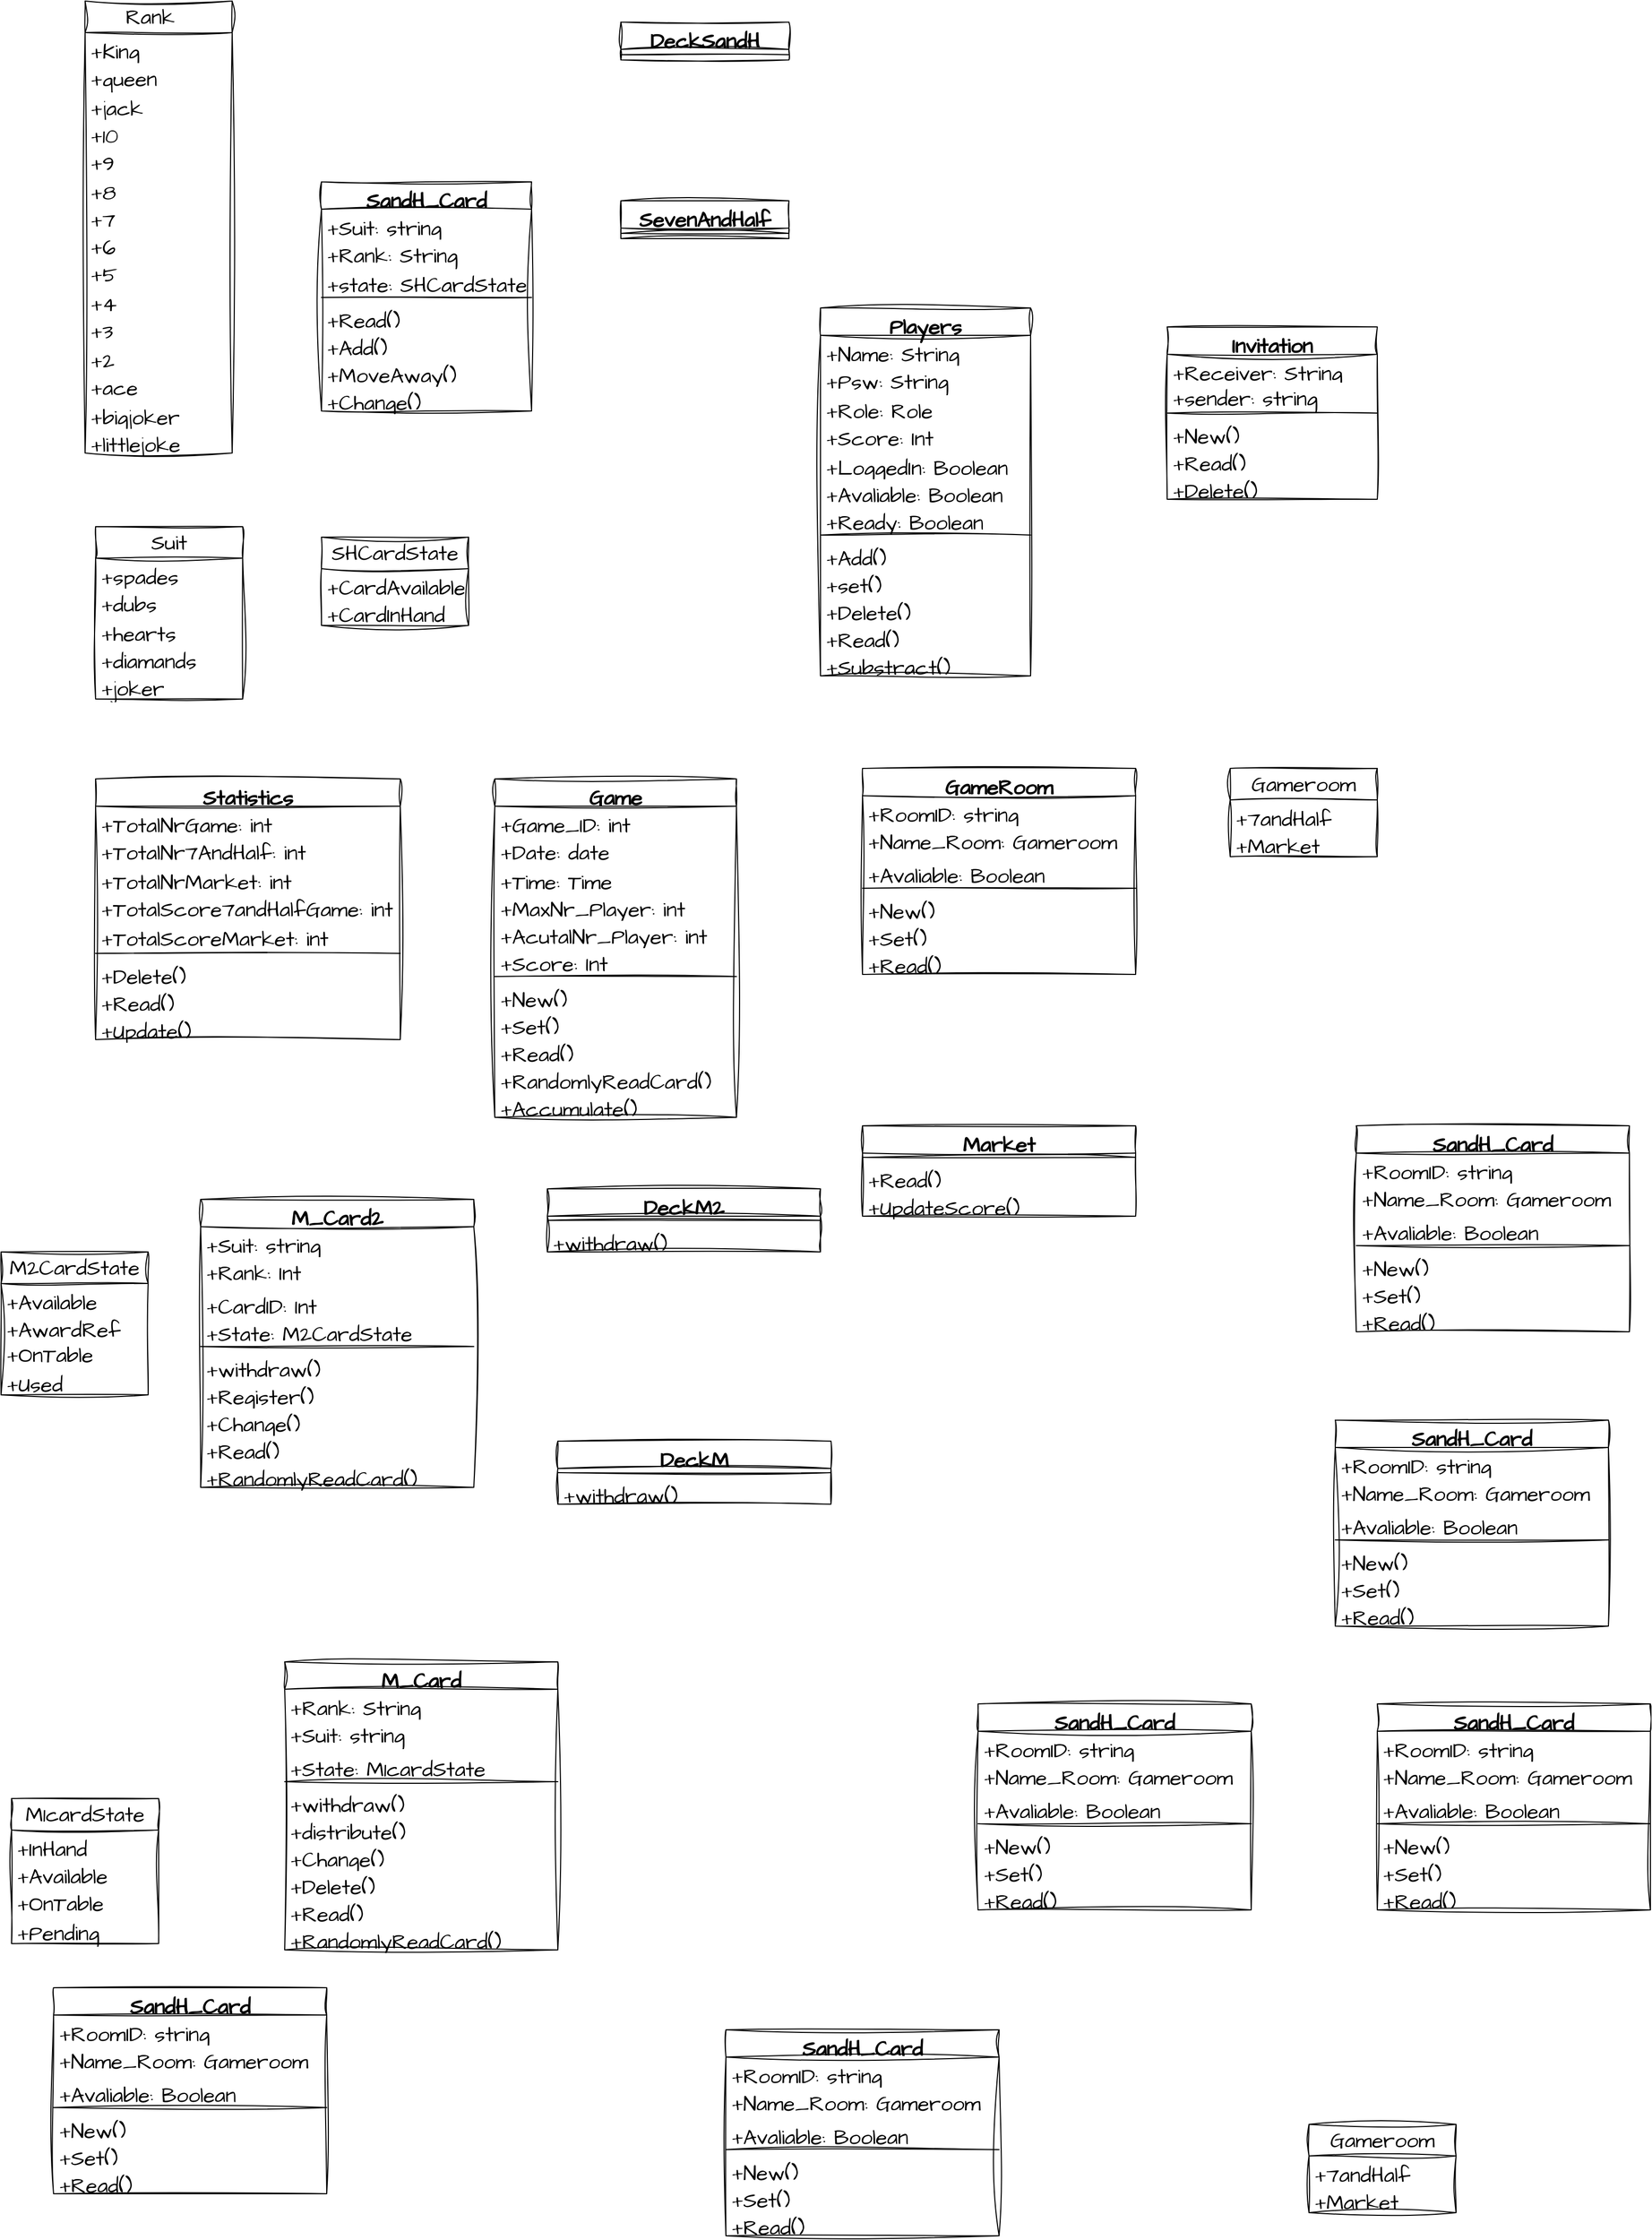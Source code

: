 <mxfile version="21.1.5" type="github">
  <diagram name="Page-1" id="c4acf3e9-155e-7222-9cf6-157b1a14988f">
    <mxGraphModel dx="1955" dy="588" grid="1" gridSize="10" guides="1" tooltips="1" connect="1" arrows="1" fold="1" page="1" pageScale="1" pageWidth="850" pageHeight="1100" background="none" math="0" shadow="0">
      <root>
        <mxCell id="0" />
        <mxCell id="1" parent="0" />
        <mxCell id="R-4LgIV3RoV9C5uZXx_W-2" value="Rank&amp;nbsp;&amp;nbsp;" style="swimlane;fontStyle=0;childLayout=stackLayout;horizontal=1;startSize=30;fillColor=none;horizontalStack=0;resizeParent=1;resizeParentMax=0;resizeLast=0;collapsible=1;marginBottom=0;whiteSpace=wrap;html=1;sketch=1;hachureGap=4;jiggle=2;curveFitting=1;fontFamily=Architects Daughter;fontSource=https%3A%2F%2Ffonts.googleapis.com%2Fcss%3Ffamily%3DArchitects%2BDaughter;fontSize=20;" vertex="1" parent="1">
          <mxGeometry x="40" y="40" width="140" height="430" as="geometry">
            <mxRectangle x="50" y="40" width="100" height="40" as="alternateBounds" />
          </mxGeometry>
        </mxCell>
        <mxCell id="R-4LgIV3RoV9C5uZXx_W-3" value="+King&lt;br&gt;" style="text;strokeColor=none;fillColor=none;align=left;verticalAlign=top;spacingLeft=4;spacingRight=4;overflow=hidden;rotatable=0;points=[[0,0.5],[1,0.5]];portConstraint=eastwest;whiteSpace=wrap;html=1;fontSize=20;fontFamily=Architects Daughter;" vertex="1" parent="R-4LgIV3RoV9C5uZXx_W-2">
          <mxGeometry y="30" width="140" height="26" as="geometry" />
        </mxCell>
        <mxCell id="R-4LgIV3RoV9C5uZXx_W-4" value="+queen" style="text;strokeColor=none;fillColor=none;align=left;verticalAlign=top;spacingLeft=4;spacingRight=4;overflow=hidden;rotatable=0;points=[[0,0.5],[1,0.5]];portConstraint=eastwest;whiteSpace=wrap;html=1;fontSize=20;fontFamily=Architects Daughter;" vertex="1" parent="R-4LgIV3RoV9C5uZXx_W-2">
          <mxGeometry y="56" width="140" height="28" as="geometry" />
        </mxCell>
        <mxCell id="R-4LgIV3RoV9C5uZXx_W-5" value="+jack" style="text;strokeColor=none;fillColor=none;align=left;verticalAlign=top;spacingLeft=4;spacingRight=4;overflow=hidden;rotatable=0;points=[[0,0.5],[1,0.5]];portConstraint=eastwest;whiteSpace=wrap;html=1;fontSize=20;fontFamily=Architects Daughter;" vertex="1" parent="R-4LgIV3RoV9C5uZXx_W-2">
          <mxGeometry y="84" width="140" height="26" as="geometry" />
        </mxCell>
        <mxCell id="R-4LgIV3RoV9C5uZXx_W-8" value="+10" style="text;strokeColor=none;fillColor=none;align=left;verticalAlign=top;spacingLeft=4;spacingRight=4;overflow=hidden;rotatable=0;points=[[0,0.5],[1,0.5]];portConstraint=eastwest;whiteSpace=wrap;html=1;fontSize=20;fontFamily=Architects Daughter;" vertex="1" parent="R-4LgIV3RoV9C5uZXx_W-2">
          <mxGeometry y="110" width="140" height="26" as="geometry" />
        </mxCell>
        <mxCell id="R-4LgIV3RoV9C5uZXx_W-9" value="+9" style="text;strokeColor=none;fillColor=none;align=left;verticalAlign=top;spacingLeft=4;spacingRight=4;overflow=hidden;rotatable=0;points=[[0,0.5],[1,0.5]];portConstraint=eastwest;whiteSpace=wrap;html=1;fontSize=20;fontFamily=Architects Daughter;" vertex="1" parent="R-4LgIV3RoV9C5uZXx_W-2">
          <mxGeometry y="136" width="140" height="28" as="geometry" />
        </mxCell>
        <mxCell id="R-4LgIV3RoV9C5uZXx_W-10" value="+8" style="text;strokeColor=none;fillColor=none;align=left;verticalAlign=top;spacingLeft=4;spacingRight=4;overflow=hidden;rotatable=0;points=[[0,0.5],[1,0.5]];portConstraint=eastwest;whiteSpace=wrap;html=1;fontSize=20;fontFamily=Architects Daughter;" vertex="1" parent="R-4LgIV3RoV9C5uZXx_W-2">
          <mxGeometry y="164" width="140" height="26" as="geometry" />
        </mxCell>
        <mxCell id="R-4LgIV3RoV9C5uZXx_W-12" value="+7" style="text;strokeColor=none;fillColor=none;align=left;verticalAlign=top;spacingLeft=4;spacingRight=4;overflow=hidden;rotatable=0;points=[[0,0.5],[1,0.5]];portConstraint=eastwest;whiteSpace=wrap;html=1;fontSize=20;fontFamily=Architects Daughter;" vertex="1" parent="R-4LgIV3RoV9C5uZXx_W-2">
          <mxGeometry y="190" width="140" height="26" as="geometry" />
        </mxCell>
        <mxCell id="R-4LgIV3RoV9C5uZXx_W-6" value="+6" style="text;strokeColor=none;fillColor=none;align=left;verticalAlign=top;spacingLeft=4;spacingRight=4;overflow=hidden;rotatable=0;points=[[0,0.5],[1,0.5]];portConstraint=eastwest;whiteSpace=wrap;html=1;fontSize=20;fontFamily=Architects Daughter;" vertex="1" parent="R-4LgIV3RoV9C5uZXx_W-2">
          <mxGeometry y="216" width="140" height="26" as="geometry" />
        </mxCell>
        <mxCell id="R-4LgIV3RoV9C5uZXx_W-13" value="+5" style="text;strokeColor=none;fillColor=none;align=left;verticalAlign=top;spacingLeft=4;spacingRight=4;overflow=hidden;rotatable=0;points=[[0,0.5],[1,0.5]];portConstraint=eastwest;whiteSpace=wrap;html=1;fontSize=20;fontFamily=Architects Daughter;" vertex="1" parent="R-4LgIV3RoV9C5uZXx_W-2">
          <mxGeometry y="242" width="140" height="28" as="geometry" />
        </mxCell>
        <mxCell id="R-4LgIV3RoV9C5uZXx_W-7" value="+4" style="text;strokeColor=none;fillColor=none;align=left;verticalAlign=top;spacingLeft=4;spacingRight=4;overflow=hidden;rotatable=0;points=[[0,0.5],[1,0.5]];portConstraint=eastwest;whiteSpace=wrap;html=1;fontSize=20;fontFamily=Architects Daughter;" vertex="1" parent="R-4LgIV3RoV9C5uZXx_W-2">
          <mxGeometry y="270" width="140" height="26" as="geometry" />
        </mxCell>
        <mxCell id="R-4LgIV3RoV9C5uZXx_W-11" value="+3" style="text;strokeColor=none;fillColor=none;align=left;verticalAlign=top;spacingLeft=4;spacingRight=4;overflow=hidden;rotatable=0;points=[[0,0.5],[1,0.5]];portConstraint=eastwest;whiteSpace=wrap;html=1;fontSize=20;fontFamily=Architects Daughter;" vertex="1" parent="R-4LgIV3RoV9C5uZXx_W-2">
          <mxGeometry y="296" width="140" height="28" as="geometry" />
        </mxCell>
        <mxCell id="R-4LgIV3RoV9C5uZXx_W-17" value="+2" style="text;strokeColor=none;fillColor=none;align=left;verticalAlign=top;spacingLeft=4;spacingRight=4;overflow=hidden;rotatable=0;points=[[0,0.5],[1,0.5]];portConstraint=eastwest;whiteSpace=wrap;html=1;fontSize=20;fontFamily=Architects Daughter;" vertex="1" parent="R-4LgIV3RoV9C5uZXx_W-2">
          <mxGeometry y="324" width="140" height="26" as="geometry" />
        </mxCell>
        <mxCell id="R-4LgIV3RoV9C5uZXx_W-15" value="+ace" style="text;strokeColor=none;fillColor=none;align=left;verticalAlign=top;spacingLeft=4;spacingRight=4;overflow=hidden;rotatable=0;points=[[0,0.5],[1,0.5]];portConstraint=eastwest;whiteSpace=wrap;html=1;fontSize=20;fontFamily=Architects Daughter;" vertex="1" parent="R-4LgIV3RoV9C5uZXx_W-2">
          <mxGeometry y="350" width="140" height="28" as="geometry" />
        </mxCell>
        <mxCell id="R-4LgIV3RoV9C5uZXx_W-16" value="+bigjoker" style="text;strokeColor=none;fillColor=none;align=left;verticalAlign=top;spacingLeft=4;spacingRight=4;overflow=hidden;rotatable=0;points=[[0,0.5],[1,0.5]];portConstraint=eastwest;whiteSpace=wrap;html=1;fontSize=20;fontFamily=Architects Daughter;" vertex="1" parent="R-4LgIV3RoV9C5uZXx_W-2">
          <mxGeometry y="378" width="140" height="26" as="geometry" />
        </mxCell>
        <mxCell id="R-4LgIV3RoV9C5uZXx_W-18" value="+littlejoke" style="text;strokeColor=none;fillColor=none;align=left;verticalAlign=top;spacingLeft=4;spacingRight=4;overflow=hidden;rotatable=0;points=[[0,0.5],[1,0.5]];portConstraint=eastwest;whiteSpace=wrap;html=1;fontSize=20;fontFamily=Architects Daughter;" vertex="1" parent="R-4LgIV3RoV9C5uZXx_W-2">
          <mxGeometry y="404" width="140" height="26" as="geometry" />
        </mxCell>
        <mxCell id="R-4LgIV3RoV9C5uZXx_W-53" value="SandH_Card" style="swimlane;fontStyle=1;align=center;verticalAlign=top;childLayout=stackLayout;horizontal=1;startSize=26;horizontalStack=0;resizeParent=1;resizeParentMax=0;resizeLast=0;collapsible=1;marginBottom=0;whiteSpace=wrap;html=1;sketch=1;hachureGap=4;jiggle=2;curveFitting=1;fontFamily=Architects Daughter;fontSource=https%3A%2F%2Ffonts.googleapis.com%2Fcss%3Ffamily%3DArchitects%2BDaughter;fontSize=20;" vertex="1" parent="1">
          <mxGeometry x="265" y="212" width="200" height="218" as="geometry" />
        </mxCell>
        <mxCell id="R-4LgIV3RoV9C5uZXx_W-57" value="+Suit: string" style="text;strokeColor=none;fillColor=none;align=left;verticalAlign=top;spacingLeft=4;spacingRight=4;overflow=hidden;rotatable=0;points=[[0,0.5],[1,0.5]];portConstraint=eastwest;whiteSpace=wrap;html=1;fontSize=20;fontFamily=Architects Daughter;" vertex="1" parent="R-4LgIV3RoV9C5uZXx_W-53">
          <mxGeometry y="26" width="200" height="26" as="geometry" />
        </mxCell>
        <mxCell id="R-4LgIV3RoV9C5uZXx_W-58" value="+Rank: String" style="text;strokeColor=none;fillColor=none;align=left;verticalAlign=top;spacingLeft=4;spacingRight=4;overflow=hidden;rotatable=0;points=[[0,0.5],[1,0.5]];portConstraint=eastwest;whiteSpace=wrap;html=1;fontSize=20;fontFamily=Architects Daughter;" vertex="1" parent="R-4LgIV3RoV9C5uZXx_W-53">
          <mxGeometry y="52" width="200" height="28" as="geometry" />
        </mxCell>
        <mxCell id="R-4LgIV3RoV9C5uZXx_W-54" value="+state: SHCardState&lt;br/&gt;" style="text;strokeColor=none;fillColor=none;align=left;verticalAlign=top;spacingLeft=4;spacingRight=4;overflow=hidden;rotatable=0;points=[[0,0.5],[1,0.5]];portConstraint=eastwest;whiteSpace=wrap;html=1;fontSize=20;fontFamily=Architects Daughter;" vertex="1" parent="R-4LgIV3RoV9C5uZXx_W-53">
          <mxGeometry y="80" width="200" height="26" as="geometry" />
        </mxCell>
        <mxCell id="R-4LgIV3RoV9C5uZXx_W-55" value="" style="line;strokeWidth=1;fillColor=none;align=left;verticalAlign=middle;spacingTop=-1;spacingLeft=3;spacingRight=3;rotatable=0;labelPosition=right;points=[];portConstraint=eastwest;strokeColor=inherit;sketch=1;hachureGap=4;jiggle=2;curveFitting=1;fontFamily=Architects Daughter;fontSource=https%3A%2F%2Ffonts.googleapis.com%2Fcss%3Ffamily%3DArchitects%2BDaughter;fontSize=20;" vertex="1" parent="R-4LgIV3RoV9C5uZXx_W-53">
          <mxGeometry y="106" width="200" height="8" as="geometry" />
        </mxCell>
        <mxCell id="R-4LgIV3RoV9C5uZXx_W-60" value="+Read()" style="text;strokeColor=none;fillColor=none;align=left;verticalAlign=top;spacingLeft=4;spacingRight=4;overflow=hidden;rotatable=0;points=[[0,0.5],[1,0.5]];portConstraint=eastwest;whiteSpace=wrap;html=1;fontSize=20;fontFamily=Architects Daughter;" vertex="1" parent="R-4LgIV3RoV9C5uZXx_W-53">
          <mxGeometry y="114" width="200" height="26" as="geometry" />
        </mxCell>
        <mxCell id="R-4LgIV3RoV9C5uZXx_W-61" value="+Add()" style="text;strokeColor=none;fillColor=none;align=left;verticalAlign=top;spacingLeft=4;spacingRight=4;overflow=hidden;rotatable=0;points=[[0,0.5],[1,0.5]];portConstraint=eastwest;whiteSpace=wrap;html=1;fontSize=20;fontFamily=Architects Daughter;" vertex="1" parent="R-4LgIV3RoV9C5uZXx_W-53">
          <mxGeometry y="140" width="200" height="26" as="geometry" />
        </mxCell>
        <mxCell id="R-4LgIV3RoV9C5uZXx_W-59" value="+MoveAway()" style="text;strokeColor=none;fillColor=none;align=left;verticalAlign=top;spacingLeft=4;spacingRight=4;overflow=hidden;rotatable=0;points=[[0,0.5],[1,0.5]];portConstraint=eastwest;whiteSpace=wrap;html=1;fontSize=20;fontFamily=Architects Daughter;" vertex="1" parent="R-4LgIV3RoV9C5uZXx_W-53">
          <mxGeometry y="166" width="200" height="26" as="geometry" />
        </mxCell>
        <mxCell id="R-4LgIV3RoV9C5uZXx_W-56" value="+Change()&lt;br/&gt;" style="text;strokeColor=none;fillColor=none;align=left;verticalAlign=top;spacingLeft=4;spacingRight=4;overflow=hidden;rotatable=0;points=[[0,0.5],[1,0.5]];portConstraint=eastwest;whiteSpace=wrap;html=1;fontSize=20;fontFamily=Architects Daughter;" vertex="1" parent="R-4LgIV3RoV9C5uZXx_W-53">
          <mxGeometry y="192" width="200" height="26" as="geometry" />
        </mxCell>
        <mxCell id="R-4LgIV3RoV9C5uZXx_W-62" value="DeckSandH&lt;br/&gt;" style="swimlane;fontStyle=1;align=center;verticalAlign=top;childLayout=stackLayout;horizontal=1;startSize=26;horizontalStack=0;resizeParent=1;resizeParentMax=0;resizeLast=0;collapsible=1;marginBottom=0;whiteSpace=wrap;html=1;sketch=1;hachureGap=4;jiggle=2;curveFitting=1;fontFamily=Architects Daughter;fontSource=https%3A%2F%2Ffonts.googleapis.com%2Fcss%3Ffamily%3DArchitects%2BDaughter;fontSize=20;" vertex="1" parent="1">
          <mxGeometry x="550" y="60" width="160" height="36" as="geometry" />
        </mxCell>
        <mxCell id="R-4LgIV3RoV9C5uZXx_W-64" value="" style="line;strokeWidth=1;fillColor=none;align=left;verticalAlign=middle;spacingTop=-1;spacingLeft=3;spacingRight=3;rotatable=0;labelPosition=right;points=[];portConstraint=eastwest;strokeColor=inherit;sketch=1;hachureGap=4;jiggle=2;curveFitting=1;fontFamily=Architects Daughter;fontSource=https%3A%2F%2Ffonts.googleapis.com%2Fcss%3Ffamily%3DArchitects%2BDaughter;fontSize=20;" vertex="1" parent="R-4LgIV3RoV9C5uZXx_W-62">
          <mxGeometry y="26" width="160" height="10" as="geometry" />
        </mxCell>
        <mxCell id="R-4LgIV3RoV9C5uZXx_W-66" value="SevenAndHalf" style="swimlane;fontStyle=1;align=center;verticalAlign=top;childLayout=stackLayout;horizontal=1;startSize=26;horizontalStack=0;resizeParent=1;resizeParentMax=0;resizeLast=0;collapsible=1;marginBottom=0;whiteSpace=wrap;html=1;sketch=1;hachureGap=4;jiggle=2;curveFitting=1;fontFamily=Architects Daughter;fontSource=https%3A%2F%2Ffonts.googleapis.com%2Fcss%3Ffamily%3DArchitects%2BDaughter;fontSize=20;" vertex="1" parent="1">
          <mxGeometry x="550" y="230" width="160" height="36" as="geometry" />
        </mxCell>
        <mxCell id="R-4LgIV3RoV9C5uZXx_W-67" value="" style="line;strokeWidth=1;fillColor=none;align=left;verticalAlign=middle;spacingTop=-1;spacingLeft=3;spacingRight=3;rotatable=0;labelPosition=right;points=[];portConstraint=eastwest;strokeColor=inherit;sketch=1;hachureGap=4;jiggle=2;curveFitting=1;fontFamily=Architects Daughter;fontSource=https%3A%2F%2Ffonts.googleapis.com%2Fcss%3Ffamily%3DArchitects%2BDaughter;fontSize=20;" vertex="1" parent="R-4LgIV3RoV9C5uZXx_W-66">
          <mxGeometry y="26" width="160" height="10" as="geometry" />
        </mxCell>
        <mxCell id="R-4LgIV3RoV9C5uZXx_W-68" value="Suit" style="swimlane;fontStyle=0;childLayout=stackLayout;horizontal=1;startSize=30;fillColor=none;horizontalStack=0;resizeParent=1;resizeParentMax=0;resizeLast=0;collapsible=1;marginBottom=0;whiteSpace=wrap;html=1;sketch=1;hachureGap=4;jiggle=2;curveFitting=1;fontFamily=Architects Daughter;fontSource=https%3A%2F%2Ffonts.googleapis.com%2Fcss%3Ffamily%3DArchitects%2BDaughter;fontSize=20;" vertex="1" parent="1">
          <mxGeometry x="50" y="540" width="140" height="164" as="geometry">
            <mxRectangle x="50" y="40" width="100" height="40" as="alternateBounds" />
          </mxGeometry>
        </mxCell>
        <mxCell id="R-4LgIV3RoV9C5uZXx_W-69" value="+spades&lt;br/&gt;" style="text;strokeColor=none;fillColor=none;align=left;verticalAlign=top;spacingLeft=4;spacingRight=4;overflow=hidden;rotatable=0;points=[[0,0.5],[1,0.5]];portConstraint=eastwest;whiteSpace=wrap;html=1;fontSize=20;fontFamily=Architects Daughter;" vertex="1" parent="R-4LgIV3RoV9C5uZXx_W-68">
          <mxGeometry y="30" width="140" height="26" as="geometry" />
        </mxCell>
        <mxCell id="R-4LgIV3RoV9C5uZXx_W-70" value="+dubs" style="text;strokeColor=none;fillColor=none;align=left;verticalAlign=top;spacingLeft=4;spacingRight=4;overflow=hidden;rotatable=0;points=[[0,0.5],[1,0.5]];portConstraint=eastwest;whiteSpace=wrap;html=1;fontSize=20;fontFamily=Architects Daughter;" vertex="1" parent="R-4LgIV3RoV9C5uZXx_W-68">
          <mxGeometry y="56" width="140" height="28" as="geometry" />
        </mxCell>
        <mxCell id="R-4LgIV3RoV9C5uZXx_W-71" value="+hearts&lt;br/&gt;" style="text;strokeColor=none;fillColor=none;align=left;verticalAlign=top;spacingLeft=4;spacingRight=4;overflow=hidden;rotatable=0;points=[[0,0.5],[1,0.5]];portConstraint=eastwest;whiteSpace=wrap;html=1;fontSize=20;fontFamily=Architects Daughter;" vertex="1" parent="R-4LgIV3RoV9C5uZXx_W-68">
          <mxGeometry y="84" width="140" height="26" as="geometry" />
        </mxCell>
        <mxCell id="R-4LgIV3RoV9C5uZXx_W-72" value="+diamands" style="text;strokeColor=none;fillColor=none;align=left;verticalAlign=top;spacingLeft=4;spacingRight=4;overflow=hidden;rotatable=0;points=[[0,0.5],[1,0.5]];portConstraint=eastwest;whiteSpace=wrap;html=1;fontSize=20;fontFamily=Architects Daughter;" vertex="1" parent="R-4LgIV3RoV9C5uZXx_W-68">
          <mxGeometry y="110" width="140" height="26" as="geometry" />
        </mxCell>
        <mxCell id="R-4LgIV3RoV9C5uZXx_W-73" value="+joker&lt;br/&gt;" style="text;strokeColor=none;fillColor=none;align=left;verticalAlign=top;spacingLeft=4;spacingRight=4;overflow=hidden;rotatable=0;points=[[0,0.5],[1,0.5]];portConstraint=eastwest;whiteSpace=wrap;html=1;fontSize=20;fontFamily=Architects Daughter;" vertex="1" parent="R-4LgIV3RoV9C5uZXx_W-68">
          <mxGeometry y="136" width="140" height="28" as="geometry" />
        </mxCell>
        <mxCell id="R-4LgIV3RoV9C5uZXx_W-84" value="SHCardState" style="swimlane;fontStyle=0;childLayout=stackLayout;horizontal=1;startSize=30;fillColor=none;horizontalStack=0;resizeParent=1;resizeParentMax=0;resizeLast=0;collapsible=1;marginBottom=0;whiteSpace=wrap;html=1;sketch=1;hachureGap=4;jiggle=2;curveFitting=1;fontFamily=Architects Daughter;fontSource=https%3A%2F%2Ffonts.googleapis.com%2Fcss%3Ffamily%3DArchitects%2BDaughter;fontSize=20;" vertex="1" parent="1">
          <mxGeometry x="265" y="550" width="140" height="84" as="geometry">
            <mxRectangle x="50" y="40" width="100" height="40" as="alternateBounds" />
          </mxGeometry>
        </mxCell>
        <mxCell id="R-4LgIV3RoV9C5uZXx_W-85" value="+CardAvailable" style="text;strokeColor=none;fillColor=none;align=left;verticalAlign=top;spacingLeft=4;spacingRight=4;overflow=hidden;rotatable=0;points=[[0,0.5],[1,0.5]];portConstraint=eastwest;whiteSpace=wrap;html=1;fontSize=20;fontFamily=Architects Daughter;" vertex="1" parent="R-4LgIV3RoV9C5uZXx_W-84">
          <mxGeometry y="30" width="140" height="26" as="geometry" />
        </mxCell>
        <mxCell id="R-4LgIV3RoV9C5uZXx_W-86" value="+CardInHand" style="text;strokeColor=none;fillColor=none;align=left;verticalAlign=top;spacingLeft=4;spacingRight=4;overflow=hidden;rotatable=0;points=[[0,0.5],[1,0.5]];portConstraint=eastwest;whiteSpace=wrap;html=1;fontSize=20;fontFamily=Architects Daughter;" vertex="1" parent="R-4LgIV3RoV9C5uZXx_W-84">
          <mxGeometry y="56" width="140" height="28" as="geometry" />
        </mxCell>
        <mxCell id="R-4LgIV3RoV9C5uZXx_W-91" value="Players" style="swimlane;fontStyle=1;align=center;verticalAlign=top;childLayout=stackLayout;horizontal=1;startSize=26;horizontalStack=0;resizeParent=1;resizeParentMax=0;resizeLast=0;collapsible=1;marginBottom=0;whiteSpace=wrap;html=1;sketch=1;hachureGap=4;jiggle=2;curveFitting=1;fontFamily=Architects Daughter;fontSource=https%3A%2F%2Ffonts.googleapis.com%2Fcss%3Ffamily%3DArchitects%2BDaughter;fontSize=20;" vertex="1" parent="1">
          <mxGeometry x="740" y="332" width="200" height="350" as="geometry" />
        </mxCell>
        <mxCell id="R-4LgIV3RoV9C5uZXx_W-92" value="+Name: String&lt;br/&gt;" style="text;strokeColor=none;fillColor=none;align=left;verticalAlign=top;spacingLeft=4;spacingRight=4;overflow=hidden;rotatable=0;points=[[0,0.5],[1,0.5]];portConstraint=eastwest;whiteSpace=wrap;html=1;fontSize=20;fontFamily=Architects Daughter;" vertex="1" parent="R-4LgIV3RoV9C5uZXx_W-91">
          <mxGeometry y="26" width="200" height="26" as="geometry" />
        </mxCell>
        <mxCell id="R-4LgIV3RoV9C5uZXx_W-93" value="+Psw: String" style="text;strokeColor=none;fillColor=none;align=left;verticalAlign=top;spacingLeft=4;spacingRight=4;overflow=hidden;rotatable=0;points=[[0,0.5],[1,0.5]];portConstraint=eastwest;whiteSpace=wrap;html=1;fontSize=20;fontFamily=Architects Daughter;" vertex="1" parent="R-4LgIV3RoV9C5uZXx_W-91">
          <mxGeometry y="52" width="200" height="28" as="geometry" />
        </mxCell>
        <mxCell id="R-4LgIV3RoV9C5uZXx_W-102" value="+Role: Role" style="text;strokeColor=none;fillColor=none;align=left;verticalAlign=top;spacingLeft=4;spacingRight=4;overflow=hidden;rotatable=0;points=[[0,0.5],[1,0.5]];portConstraint=eastwest;whiteSpace=wrap;html=1;fontSize=20;fontFamily=Architects Daughter;" vertex="1" parent="R-4LgIV3RoV9C5uZXx_W-91">
          <mxGeometry y="80" width="200" height="26" as="geometry" />
        </mxCell>
        <mxCell id="R-4LgIV3RoV9C5uZXx_W-101" value="+Score: Int" style="text;strokeColor=none;fillColor=none;align=left;verticalAlign=top;spacingLeft=4;spacingRight=4;overflow=hidden;rotatable=0;points=[[0,0.5],[1,0.5]];portConstraint=eastwest;whiteSpace=wrap;html=1;fontSize=20;fontFamily=Architects Daughter;" vertex="1" parent="R-4LgIV3RoV9C5uZXx_W-91">
          <mxGeometry y="106" width="200" height="28" as="geometry" />
        </mxCell>
        <mxCell id="R-4LgIV3RoV9C5uZXx_W-100" value="+LoggedIn: Boolean" style="text;strokeColor=none;fillColor=none;align=left;verticalAlign=top;spacingLeft=4;spacingRight=4;overflow=hidden;rotatable=0;points=[[0,0.5],[1,0.5]];portConstraint=eastwest;whiteSpace=wrap;html=1;fontSize=20;fontFamily=Architects Daughter;" vertex="1" parent="R-4LgIV3RoV9C5uZXx_W-91">
          <mxGeometry y="134" width="200" height="26" as="geometry" />
        </mxCell>
        <mxCell id="R-4LgIV3RoV9C5uZXx_W-103" value="+Avaliable: Boolean" style="text;strokeColor=none;fillColor=none;align=left;verticalAlign=top;spacingLeft=4;spacingRight=4;overflow=hidden;rotatable=0;points=[[0,0.5],[1,0.5]];portConstraint=eastwest;whiteSpace=wrap;html=1;fontSize=20;fontFamily=Architects Daughter;" vertex="1" parent="R-4LgIV3RoV9C5uZXx_W-91">
          <mxGeometry y="160" width="200" height="26" as="geometry" />
        </mxCell>
        <mxCell id="R-4LgIV3RoV9C5uZXx_W-94" value="+Ready: Boolean" style="text;strokeColor=none;fillColor=none;align=left;verticalAlign=top;spacingLeft=4;spacingRight=4;overflow=hidden;rotatable=0;points=[[0,0.5],[1,0.5]];portConstraint=eastwest;whiteSpace=wrap;html=1;fontSize=20;fontFamily=Architects Daughter;" vertex="1" parent="R-4LgIV3RoV9C5uZXx_W-91">
          <mxGeometry y="186" width="200" height="26" as="geometry" />
        </mxCell>
        <mxCell id="R-4LgIV3RoV9C5uZXx_W-95" value="" style="line;strokeWidth=1;fillColor=none;align=left;verticalAlign=middle;spacingTop=-1;spacingLeft=3;spacingRight=3;rotatable=0;labelPosition=right;points=[];portConstraint=eastwest;strokeColor=inherit;sketch=1;hachureGap=4;jiggle=2;curveFitting=1;fontFamily=Architects Daughter;fontSource=https%3A%2F%2Ffonts.googleapis.com%2Fcss%3Ffamily%3DArchitects%2BDaughter;fontSize=20;" vertex="1" parent="R-4LgIV3RoV9C5uZXx_W-91">
          <mxGeometry y="212" width="200" height="8" as="geometry" />
        </mxCell>
        <mxCell id="R-4LgIV3RoV9C5uZXx_W-96" value="+Add()" style="text;strokeColor=none;fillColor=none;align=left;verticalAlign=top;spacingLeft=4;spacingRight=4;overflow=hidden;rotatable=0;points=[[0,0.5],[1,0.5]];portConstraint=eastwest;whiteSpace=wrap;html=1;fontSize=20;fontFamily=Architects Daughter;" vertex="1" parent="R-4LgIV3RoV9C5uZXx_W-91">
          <mxGeometry y="220" width="200" height="26" as="geometry" />
        </mxCell>
        <mxCell id="R-4LgIV3RoV9C5uZXx_W-97" value="+set()&lt;br/&gt;" style="text;strokeColor=none;fillColor=none;align=left;verticalAlign=top;spacingLeft=4;spacingRight=4;overflow=hidden;rotatable=0;points=[[0,0.5],[1,0.5]];portConstraint=eastwest;whiteSpace=wrap;html=1;fontSize=20;fontFamily=Architects Daughter;" vertex="1" parent="R-4LgIV3RoV9C5uZXx_W-91">
          <mxGeometry y="246" width="200" height="26" as="geometry" />
        </mxCell>
        <mxCell id="R-4LgIV3RoV9C5uZXx_W-98" value="+Delete()&lt;br/&gt;" style="text;strokeColor=none;fillColor=none;align=left;verticalAlign=top;spacingLeft=4;spacingRight=4;overflow=hidden;rotatable=0;points=[[0,0.5],[1,0.5]];portConstraint=eastwest;whiteSpace=wrap;html=1;fontSize=20;fontFamily=Architects Daughter;" vertex="1" parent="R-4LgIV3RoV9C5uZXx_W-91">
          <mxGeometry y="272" width="200" height="26" as="geometry" />
        </mxCell>
        <mxCell id="R-4LgIV3RoV9C5uZXx_W-104" value="+Read()&lt;br/&gt;" style="text;strokeColor=none;fillColor=none;align=left;verticalAlign=top;spacingLeft=4;spacingRight=4;overflow=hidden;rotatable=0;points=[[0,0.5],[1,0.5]];portConstraint=eastwest;whiteSpace=wrap;html=1;fontSize=20;fontFamily=Architects Daughter;" vertex="1" parent="R-4LgIV3RoV9C5uZXx_W-91">
          <mxGeometry y="298" width="200" height="26" as="geometry" />
        </mxCell>
        <mxCell id="R-4LgIV3RoV9C5uZXx_W-99" value="+Substract()&lt;br/&gt;" style="text;strokeColor=none;fillColor=none;align=left;verticalAlign=top;spacingLeft=4;spacingRight=4;overflow=hidden;rotatable=0;points=[[0,0.5],[1,0.5]];portConstraint=eastwest;whiteSpace=wrap;html=1;fontSize=20;fontFamily=Architects Daughter;" vertex="1" parent="R-4LgIV3RoV9C5uZXx_W-91">
          <mxGeometry y="324" width="200" height="26" as="geometry" />
        </mxCell>
        <mxCell id="R-4LgIV3RoV9C5uZXx_W-105" value="Invitation&lt;br/&gt;" style="swimlane;fontStyle=1;align=center;verticalAlign=top;childLayout=stackLayout;horizontal=1;startSize=26;horizontalStack=0;resizeParent=1;resizeParentMax=0;resizeLast=0;collapsible=1;marginBottom=0;whiteSpace=wrap;html=1;sketch=1;hachureGap=4;jiggle=2;curveFitting=1;fontFamily=Architects Daughter;fontSource=https%3A%2F%2Ffonts.googleapis.com%2Fcss%3Ffamily%3DArchitects%2BDaughter;fontSize=20;" vertex="1" parent="1">
          <mxGeometry x="1070" y="350" width="200" height="164" as="geometry" />
        </mxCell>
        <mxCell id="R-4LgIV3RoV9C5uZXx_W-106" value="+Receiver: String" style="text;strokeColor=none;fillColor=none;align=left;verticalAlign=top;spacingLeft=4;spacingRight=4;overflow=hidden;rotatable=0;points=[[0,0.5],[1,0.5]];portConstraint=eastwest;whiteSpace=wrap;html=1;fontSize=20;fontFamily=Architects Daughter;" vertex="1" parent="R-4LgIV3RoV9C5uZXx_W-105">
          <mxGeometry y="26" width="200" height="24" as="geometry" />
        </mxCell>
        <mxCell id="R-4LgIV3RoV9C5uZXx_W-107" value="+sender: string" style="text;strokeColor=none;fillColor=none;align=left;verticalAlign=top;spacingLeft=4;spacingRight=4;overflow=hidden;rotatable=0;points=[[0,0.5],[1,0.5]];portConstraint=eastwest;whiteSpace=wrap;html=1;fontSize=20;fontFamily=Architects Daughter;" vertex="1" parent="R-4LgIV3RoV9C5uZXx_W-105">
          <mxGeometry y="50" width="200" height="28" as="geometry" />
        </mxCell>
        <mxCell id="R-4LgIV3RoV9C5uZXx_W-109" value="" style="line;strokeWidth=1;fillColor=none;align=left;verticalAlign=middle;spacingTop=-1;spacingLeft=3;spacingRight=3;rotatable=0;labelPosition=right;points=[];portConstraint=eastwest;strokeColor=inherit;sketch=1;hachureGap=4;jiggle=2;curveFitting=1;fontFamily=Architects Daughter;fontSource=https%3A%2F%2Ffonts.googleapis.com%2Fcss%3Ffamily%3DArchitects%2BDaughter;fontSize=20;" vertex="1" parent="R-4LgIV3RoV9C5uZXx_W-105">
          <mxGeometry y="78" width="200" height="8" as="geometry" />
        </mxCell>
        <mxCell id="R-4LgIV3RoV9C5uZXx_W-110" value="+New()" style="text;strokeColor=none;fillColor=none;align=left;verticalAlign=top;spacingLeft=4;spacingRight=4;overflow=hidden;rotatable=0;points=[[0,0.5],[1,0.5]];portConstraint=eastwest;whiteSpace=wrap;html=1;fontSize=20;fontFamily=Architects Daughter;" vertex="1" parent="R-4LgIV3RoV9C5uZXx_W-105">
          <mxGeometry y="86" width="200" height="26" as="geometry" />
        </mxCell>
        <mxCell id="R-4LgIV3RoV9C5uZXx_W-111" value="+Read()" style="text;strokeColor=none;fillColor=none;align=left;verticalAlign=top;spacingLeft=4;spacingRight=4;overflow=hidden;rotatable=0;points=[[0,0.5],[1,0.5]];portConstraint=eastwest;whiteSpace=wrap;html=1;fontSize=20;fontFamily=Architects Daughter;" vertex="1" parent="R-4LgIV3RoV9C5uZXx_W-105">
          <mxGeometry y="112" width="200" height="26" as="geometry" />
        </mxCell>
        <mxCell id="R-4LgIV3RoV9C5uZXx_W-112" value="+Delete()&lt;br/&gt;" style="text;strokeColor=none;fillColor=none;align=left;verticalAlign=top;spacingLeft=4;spacingRight=4;overflow=hidden;rotatable=0;points=[[0,0.5],[1,0.5]];portConstraint=eastwest;whiteSpace=wrap;html=1;fontSize=20;fontFamily=Architects Daughter;" vertex="1" parent="R-4LgIV3RoV9C5uZXx_W-105">
          <mxGeometry y="138" width="200" height="26" as="geometry" />
        </mxCell>
        <mxCell id="R-4LgIV3RoV9C5uZXx_W-114" value="GameRoom" style="swimlane;fontStyle=1;align=center;verticalAlign=top;childLayout=stackLayout;horizontal=1;startSize=26;horizontalStack=0;resizeParent=1;resizeParentMax=0;resizeLast=0;collapsible=1;marginBottom=0;whiteSpace=wrap;html=1;sketch=1;hachureGap=4;jiggle=2;curveFitting=1;fontFamily=Architects Daughter;fontSource=https%3A%2F%2Ffonts.googleapis.com%2Fcss%3Ffamily%3DArchitects%2BDaughter;fontSize=20;" vertex="1" parent="1">
          <mxGeometry x="780" y="770" width="260" height="196" as="geometry" />
        </mxCell>
        <mxCell id="R-4LgIV3RoV9C5uZXx_W-115" value="+RoomID: string&lt;br/&gt;" style="text;strokeColor=none;fillColor=none;align=left;verticalAlign=top;spacingLeft=4;spacingRight=4;overflow=hidden;rotatable=0;points=[[0,0.5],[1,0.5]];portConstraint=eastwest;whiteSpace=wrap;html=1;fontSize=20;fontFamily=Architects Daughter;" vertex="1" parent="R-4LgIV3RoV9C5uZXx_W-114">
          <mxGeometry y="26" width="260" height="26" as="geometry" />
        </mxCell>
        <mxCell id="R-4LgIV3RoV9C5uZXx_W-116" value="+Name_Room: Gameroom&lt;br/&gt;" style="text;strokeColor=none;fillColor=none;align=left;verticalAlign=top;spacingLeft=4;spacingRight=4;overflow=hidden;rotatable=0;points=[[0,0.5],[1,0.5]];portConstraint=eastwest;whiteSpace=wrap;html=1;fontSize=20;fontFamily=Architects Daughter;" vertex="1" parent="R-4LgIV3RoV9C5uZXx_W-114">
          <mxGeometry y="52" width="260" height="32" as="geometry" />
        </mxCell>
        <mxCell id="R-4LgIV3RoV9C5uZXx_W-117" value="+Avaliable: Boolean" style="text;strokeColor=none;fillColor=none;align=left;verticalAlign=top;spacingLeft=4;spacingRight=4;overflow=hidden;rotatable=0;points=[[0,0.5],[1,0.5]];portConstraint=eastwest;whiteSpace=wrap;html=1;fontSize=20;fontFamily=Architects Daughter;" vertex="1" parent="R-4LgIV3RoV9C5uZXx_W-114">
          <mxGeometry y="84" width="260" height="26" as="geometry" />
        </mxCell>
        <mxCell id="R-4LgIV3RoV9C5uZXx_W-118" value="" style="line;strokeWidth=1;fillColor=none;align=left;verticalAlign=middle;spacingTop=-1;spacingLeft=3;spacingRight=3;rotatable=0;labelPosition=right;points=[];portConstraint=eastwest;strokeColor=inherit;sketch=1;hachureGap=4;jiggle=2;curveFitting=1;fontFamily=Architects Daughter;fontSource=https%3A%2F%2Ffonts.googleapis.com%2Fcss%3Ffamily%3DArchitects%2BDaughter;fontSize=20;" vertex="1" parent="R-4LgIV3RoV9C5uZXx_W-114">
          <mxGeometry y="110" width="260" height="8" as="geometry" />
        </mxCell>
        <mxCell id="R-4LgIV3RoV9C5uZXx_W-119" value="+New()" style="text;strokeColor=none;fillColor=none;align=left;verticalAlign=top;spacingLeft=4;spacingRight=4;overflow=hidden;rotatable=0;points=[[0,0.5],[1,0.5]];portConstraint=eastwest;whiteSpace=wrap;html=1;fontSize=20;fontFamily=Architects Daughter;" vertex="1" parent="R-4LgIV3RoV9C5uZXx_W-114">
          <mxGeometry y="118" width="260" height="26" as="geometry" />
        </mxCell>
        <mxCell id="R-4LgIV3RoV9C5uZXx_W-120" value="+Set()" style="text;strokeColor=none;fillColor=none;align=left;verticalAlign=top;spacingLeft=4;spacingRight=4;overflow=hidden;rotatable=0;points=[[0,0.5],[1,0.5]];portConstraint=eastwest;whiteSpace=wrap;html=1;fontSize=20;fontFamily=Architects Daughter;" vertex="1" parent="R-4LgIV3RoV9C5uZXx_W-114">
          <mxGeometry y="144" width="260" height="26" as="geometry" />
        </mxCell>
        <mxCell id="R-4LgIV3RoV9C5uZXx_W-121" value="+Read()&lt;br/&gt;" style="text;strokeColor=none;fillColor=none;align=left;verticalAlign=top;spacingLeft=4;spacingRight=4;overflow=hidden;rotatable=0;points=[[0,0.5],[1,0.5]];portConstraint=eastwest;whiteSpace=wrap;html=1;fontSize=20;fontFamily=Architects Daughter;" vertex="1" parent="R-4LgIV3RoV9C5uZXx_W-114">
          <mxGeometry y="170" width="260" height="26" as="geometry" />
        </mxCell>
        <mxCell id="R-4LgIV3RoV9C5uZXx_W-123" value="Game&lt;br/&gt;" style="swimlane;fontStyle=1;align=center;verticalAlign=top;childLayout=stackLayout;horizontal=1;startSize=26;horizontalStack=0;resizeParent=1;resizeParentMax=0;resizeLast=0;collapsible=1;marginBottom=0;whiteSpace=wrap;html=1;sketch=1;hachureGap=4;jiggle=2;curveFitting=1;fontFamily=Architects Daughter;fontSource=https%3A%2F%2Ffonts.googleapis.com%2Fcss%3Ffamily%3DArchitects%2BDaughter;fontSize=20;" vertex="1" parent="1">
          <mxGeometry x="430" y="780" width="230" height="322" as="geometry" />
        </mxCell>
        <mxCell id="R-4LgIV3RoV9C5uZXx_W-124" value="+Game_ID: int&lt;br/&gt;" style="text;strokeColor=none;fillColor=none;align=left;verticalAlign=top;spacingLeft=4;spacingRight=4;overflow=hidden;rotatable=0;points=[[0,0.5],[1,0.5]];portConstraint=eastwest;whiteSpace=wrap;html=1;fontSize=20;fontFamily=Architects Daughter;" vertex="1" parent="R-4LgIV3RoV9C5uZXx_W-123">
          <mxGeometry y="26" width="230" height="26" as="geometry" />
        </mxCell>
        <mxCell id="R-4LgIV3RoV9C5uZXx_W-125" value="+Date: date" style="text;strokeColor=none;fillColor=none;align=left;verticalAlign=top;spacingLeft=4;spacingRight=4;overflow=hidden;rotatable=0;points=[[0,0.5],[1,0.5]];portConstraint=eastwest;whiteSpace=wrap;html=1;fontSize=20;fontFamily=Architects Daughter;" vertex="1" parent="R-4LgIV3RoV9C5uZXx_W-123">
          <mxGeometry y="52" width="230" height="28" as="geometry" />
        </mxCell>
        <mxCell id="R-4LgIV3RoV9C5uZXx_W-126" value="+Time: Time" style="text;strokeColor=none;fillColor=none;align=left;verticalAlign=top;spacingLeft=4;spacingRight=4;overflow=hidden;rotatable=0;points=[[0,0.5],[1,0.5]];portConstraint=eastwest;whiteSpace=wrap;html=1;fontSize=20;fontFamily=Architects Daughter;" vertex="1" parent="R-4LgIV3RoV9C5uZXx_W-123">
          <mxGeometry y="80" width="230" height="26" as="geometry" />
        </mxCell>
        <mxCell id="R-4LgIV3RoV9C5uZXx_W-144" value="+MaxNr_Player: int" style="text;strokeColor=none;fillColor=none;align=left;verticalAlign=top;spacingLeft=4;spacingRight=4;overflow=hidden;rotatable=0;points=[[0,0.5],[1,0.5]];portConstraint=eastwest;whiteSpace=wrap;html=1;fontSize=20;fontFamily=Architects Daughter;" vertex="1" parent="R-4LgIV3RoV9C5uZXx_W-123">
          <mxGeometry y="106" width="230" height="26" as="geometry" />
        </mxCell>
        <mxCell id="R-4LgIV3RoV9C5uZXx_W-145" value="+AcutalNr_Player: int" style="text;strokeColor=none;fillColor=none;align=left;verticalAlign=top;spacingLeft=4;spacingRight=4;overflow=hidden;rotatable=0;points=[[0,0.5],[1,0.5]];portConstraint=eastwest;whiteSpace=wrap;html=1;fontSize=20;fontFamily=Architects Daughter;" vertex="1" parent="R-4LgIV3RoV9C5uZXx_W-123">
          <mxGeometry y="132" width="230" height="26" as="geometry" />
        </mxCell>
        <mxCell id="R-4LgIV3RoV9C5uZXx_W-146" value="+Score: Int" style="text;strokeColor=none;fillColor=none;align=left;verticalAlign=top;spacingLeft=4;spacingRight=4;overflow=hidden;rotatable=0;points=[[0,0.5],[1,0.5]];portConstraint=eastwest;whiteSpace=wrap;html=1;fontSize=20;fontFamily=Architects Daughter;" vertex="1" parent="R-4LgIV3RoV9C5uZXx_W-123">
          <mxGeometry y="158" width="230" height="26" as="geometry" />
        </mxCell>
        <mxCell id="R-4LgIV3RoV9C5uZXx_W-127" value="" style="line;strokeWidth=1;fillColor=none;align=left;verticalAlign=middle;spacingTop=-1;spacingLeft=3;spacingRight=3;rotatable=0;labelPosition=right;points=[];portConstraint=eastwest;strokeColor=inherit;sketch=1;hachureGap=4;jiggle=2;curveFitting=1;fontFamily=Architects Daughter;fontSource=https%3A%2F%2Ffonts.googleapis.com%2Fcss%3Ffamily%3DArchitects%2BDaughter;fontSize=20;" vertex="1" parent="R-4LgIV3RoV9C5uZXx_W-123">
          <mxGeometry y="184" width="230" height="8" as="geometry" />
        </mxCell>
        <mxCell id="R-4LgIV3RoV9C5uZXx_W-128" value="+New()&lt;br/&gt;" style="text;strokeColor=none;fillColor=none;align=left;verticalAlign=top;spacingLeft=4;spacingRight=4;overflow=hidden;rotatable=0;points=[[0,0.5],[1,0.5]];portConstraint=eastwest;whiteSpace=wrap;html=1;fontSize=20;fontFamily=Architects Daughter;" vertex="1" parent="R-4LgIV3RoV9C5uZXx_W-123">
          <mxGeometry y="192" width="230" height="26" as="geometry" />
        </mxCell>
        <mxCell id="R-4LgIV3RoV9C5uZXx_W-129" value="+Set()" style="text;strokeColor=none;fillColor=none;align=left;verticalAlign=top;spacingLeft=4;spacingRight=4;overflow=hidden;rotatable=0;points=[[0,0.5],[1,0.5]];portConstraint=eastwest;whiteSpace=wrap;html=1;fontSize=20;fontFamily=Architects Daughter;" vertex="1" parent="R-4LgIV3RoV9C5uZXx_W-123">
          <mxGeometry y="218" width="230" height="26" as="geometry" />
        </mxCell>
        <mxCell id="R-4LgIV3RoV9C5uZXx_W-130" value="+Read()" style="text;strokeColor=none;fillColor=none;align=left;verticalAlign=top;spacingLeft=4;spacingRight=4;overflow=hidden;rotatable=0;points=[[0,0.5],[1,0.5]];portConstraint=eastwest;whiteSpace=wrap;html=1;fontSize=20;fontFamily=Architects Daughter;" vertex="1" parent="R-4LgIV3RoV9C5uZXx_W-123">
          <mxGeometry y="244" width="230" height="26" as="geometry" />
        </mxCell>
        <mxCell id="R-4LgIV3RoV9C5uZXx_W-131" value="+RandomlyReadCard()&lt;br/&gt;" style="text;strokeColor=none;fillColor=none;align=left;verticalAlign=top;spacingLeft=4;spacingRight=4;overflow=hidden;rotatable=0;points=[[0,0.5],[1,0.5]];portConstraint=eastwest;whiteSpace=wrap;html=1;fontSize=20;fontFamily=Architects Daughter;" vertex="1" parent="R-4LgIV3RoV9C5uZXx_W-123">
          <mxGeometry y="270" width="230" height="26" as="geometry" />
        </mxCell>
        <mxCell id="R-4LgIV3RoV9C5uZXx_W-147" value="+Accumulate()&lt;br/&gt;" style="text;strokeColor=none;fillColor=none;align=left;verticalAlign=top;spacingLeft=4;spacingRight=4;overflow=hidden;rotatable=0;points=[[0,0.5],[1,0.5]];portConstraint=eastwest;whiteSpace=wrap;html=1;fontSize=20;fontFamily=Architects Daughter;" vertex="1" parent="R-4LgIV3RoV9C5uZXx_W-123">
          <mxGeometry y="296" width="230" height="26" as="geometry" />
        </mxCell>
        <mxCell id="R-4LgIV3RoV9C5uZXx_W-132" value="Statistics" style="swimlane;fontStyle=1;align=center;verticalAlign=top;childLayout=stackLayout;horizontal=1;startSize=26;horizontalStack=0;resizeParent=1;resizeParentMax=0;resizeLast=0;collapsible=1;marginBottom=0;whiteSpace=wrap;html=1;sketch=1;hachureGap=4;jiggle=2;curveFitting=1;fontFamily=Architects Daughter;fontSource=https%3A%2F%2Ffonts.googleapis.com%2Fcss%3Ffamily%3DArchitects%2BDaughter;fontSize=20;" vertex="1" parent="1">
          <mxGeometry x="50" y="780" width="290" height="248" as="geometry" />
        </mxCell>
        <mxCell id="R-4LgIV3RoV9C5uZXx_W-133" value="+TotalNrGame: int" style="text;strokeColor=none;fillColor=none;align=left;verticalAlign=top;spacingLeft=4;spacingRight=4;overflow=hidden;rotatable=0;points=[[0,0.5],[1,0.5]];portConstraint=eastwest;whiteSpace=wrap;html=1;fontSize=20;fontFamily=Architects Daughter;" vertex="1" parent="R-4LgIV3RoV9C5uZXx_W-132">
          <mxGeometry y="26" width="290" height="26" as="geometry" />
        </mxCell>
        <mxCell id="R-4LgIV3RoV9C5uZXx_W-134" value="+TotalNr7AndHalf: int" style="text;strokeColor=none;fillColor=none;align=left;verticalAlign=top;spacingLeft=4;spacingRight=4;overflow=hidden;rotatable=0;points=[[0,0.5],[1,0.5]];portConstraint=eastwest;whiteSpace=wrap;html=1;fontSize=20;fontFamily=Architects Daughter;" vertex="1" parent="R-4LgIV3RoV9C5uZXx_W-132">
          <mxGeometry y="52" width="290" height="28" as="geometry" />
        </mxCell>
        <mxCell id="R-4LgIV3RoV9C5uZXx_W-135" value="+TotalNrMarket: int" style="text;strokeColor=none;fillColor=none;align=left;verticalAlign=top;spacingLeft=4;spacingRight=4;overflow=hidden;rotatable=0;points=[[0,0.5],[1,0.5]];portConstraint=eastwest;whiteSpace=wrap;html=1;fontSize=20;fontFamily=Architects Daughter;" vertex="1" parent="R-4LgIV3RoV9C5uZXx_W-132">
          <mxGeometry y="80" width="290" height="26" as="geometry" />
        </mxCell>
        <mxCell id="R-4LgIV3RoV9C5uZXx_W-142" value="+TotalScore7andHalfGame: int" style="text;strokeColor=none;fillColor=none;align=left;verticalAlign=top;spacingLeft=4;spacingRight=4;overflow=hidden;rotatable=0;points=[[0,0.5],[1,0.5]];portConstraint=eastwest;whiteSpace=wrap;html=1;fontSize=20;fontFamily=Architects Daughter;" vertex="1" parent="R-4LgIV3RoV9C5uZXx_W-132">
          <mxGeometry y="106" width="290" height="28" as="geometry" />
        </mxCell>
        <mxCell id="R-4LgIV3RoV9C5uZXx_W-143" value="+TotalScoreMarket: int" style="text;strokeColor=none;fillColor=none;align=left;verticalAlign=top;spacingLeft=4;spacingRight=4;overflow=hidden;rotatable=0;points=[[0,0.5],[1,0.5]];portConstraint=eastwest;whiteSpace=wrap;html=1;fontSize=20;fontFamily=Architects Daughter;" vertex="1" parent="R-4LgIV3RoV9C5uZXx_W-132">
          <mxGeometry y="134" width="290" height="28" as="geometry" />
        </mxCell>
        <mxCell id="R-4LgIV3RoV9C5uZXx_W-136" value="" style="line;strokeWidth=1;fillColor=none;align=left;verticalAlign=middle;spacingTop=-1;spacingLeft=3;spacingRight=3;rotatable=0;labelPosition=right;points=[];portConstraint=eastwest;strokeColor=inherit;sketch=1;hachureGap=4;jiggle=2;curveFitting=1;fontFamily=Architects Daughter;fontSource=https%3A%2F%2Ffonts.googleapis.com%2Fcss%3Ffamily%3DArchitects%2BDaughter;fontSize=20;" vertex="1" parent="R-4LgIV3RoV9C5uZXx_W-132">
          <mxGeometry y="162" width="290" height="8" as="geometry" />
        </mxCell>
        <mxCell id="R-4LgIV3RoV9C5uZXx_W-137" value="+Delete()&lt;br/&gt;" style="text;strokeColor=none;fillColor=none;align=left;verticalAlign=top;spacingLeft=4;spacingRight=4;overflow=hidden;rotatable=0;points=[[0,0.5],[1,0.5]];portConstraint=eastwest;whiteSpace=wrap;html=1;fontSize=20;fontFamily=Architects Daughter;" vertex="1" parent="R-4LgIV3RoV9C5uZXx_W-132">
          <mxGeometry y="170" width="290" height="26" as="geometry" />
        </mxCell>
        <mxCell id="R-4LgIV3RoV9C5uZXx_W-138" value="+Read()" style="text;strokeColor=none;fillColor=none;align=left;verticalAlign=top;spacingLeft=4;spacingRight=4;overflow=hidden;rotatable=0;points=[[0,0.5],[1,0.5]];portConstraint=eastwest;whiteSpace=wrap;html=1;fontSize=20;fontFamily=Architects Daughter;" vertex="1" parent="R-4LgIV3RoV9C5uZXx_W-132">
          <mxGeometry y="196" width="290" height="26" as="geometry" />
        </mxCell>
        <mxCell id="R-4LgIV3RoV9C5uZXx_W-139" value="+Update()" style="text;strokeColor=none;fillColor=none;align=left;verticalAlign=top;spacingLeft=4;spacingRight=4;overflow=hidden;rotatable=0;points=[[0,0.5],[1,0.5]];portConstraint=eastwest;whiteSpace=wrap;html=1;fontSize=20;fontFamily=Architects Daughter;" vertex="1" parent="R-4LgIV3RoV9C5uZXx_W-132">
          <mxGeometry y="222" width="290" height="26" as="geometry" />
        </mxCell>
        <mxCell id="R-4LgIV3RoV9C5uZXx_W-148" value="Gameroom&lt;br/&gt;" style="swimlane;fontStyle=0;childLayout=stackLayout;horizontal=1;startSize=30;fillColor=none;horizontalStack=0;resizeParent=1;resizeParentMax=0;resizeLast=0;collapsible=1;marginBottom=0;whiteSpace=wrap;html=1;sketch=1;hachureGap=4;jiggle=2;curveFitting=1;fontFamily=Architects Daughter;fontSource=https%3A%2F%2Ffonts.googleapis.com%2Fcss%3Ffamily%3DArchitects%2BDaughter;fontSize=20;" vertex="1" parent="1">
          <mxGeometry x="1130" y="770" width="140" height="84" as="geometry">
            <mxRectangle x="50" y="40" width="100" height="40" as="alternateBounds" />
          </mxGeometry>
        </mxCell>
        <mxCell id="R-4LgIV3RoV9C5uZXx_W-149" value="+7andHalf" style="text;strokeColor=none;fillColor=none;align=left;verticalAlign=top;spacingLeft=4;spacingRight=4;overflow=hidden;rotatable=0;points=[[0,0.5],[1,0.5]];portConstraint=eastwest;whiteSpace=wrap;html=1;fontSize=20;fontFamily=Architects Daughter;" vertex="1" parent="R-4LgIV3RoV9C5uZXx_W-148">
          <mxGeometry y="30" width="140" height="26" as="geometry" />
        </mxCell>
        <mxCell id="R-4LgIV3RoV9C5uZXx_W-150" value="+Market" style="text;strokeColor=none;fillColor=none;align=left;verticalAlign=top;spacingLeft=4;spacingRight=4;overflow=hidden;rotatable=0;points=[[0,0.5],[1,0.5]];portConstraint=eastwest;whiteSpace=wrap;html=1;fontSize=20;fontFamily=Architects Daughter;" vertex="1" parent="R-4LgIV3RoV9C5uZXx_W-148">
          <mxGeometry y="56" width="140" height="28" as="geometry" />
        </mxCell>
        <mxCell id="R-4LgIV3RoV9C5uZXx_W-152" value="M2CardState" style="swimlane;fontStyle=0;childLayout=stackLayout;horizontal=1;startSize=30;fillColor=none;horizontalStack=0;resizeParent=1;resizeParentMax=0;resizeLast=0;collapsible=1;marginBottom=0;whiteSpace=wrap;html=1;sketch=1;hachureGap=4;jiggle=2;curveFitting=1;fontFamily=Architects Daughter;fontSource=https%3A%2F%2Ffonts.googleapis.com%2Fcss%3Ffamily%3DArchitects%2BDaughter;fontSize=20;" vertex="1" parent="1">
          <mxGeometry x="-40" y="1230" width="140" height="136" as="geometry">
            <mxRectangle x="50" y="40" width="100" height="40" as="alternateBounds" />
          </mxGeometry>
        </mxCell>
        <mxCell id="R-4LgIV3RoV9C5uZXx_W-153" value="+Available" style="text;strokeColor=none;fillColor=none;align=left;verticalAlign=top;spacingLeft=4;spacingRight=4;overflow=hidden;rotatable=0;points=[[0,0.5],[1,0.5]];portConstraint=eastwest;whiteSpace=wrap;html=1;fontSize=20;fontFamily=Architects Daughter;" vertex="1" parent="R-4LgIV3RoV9C5uZXx_W-152">
          <mxGeometry y="30" width="140" height="26" as="geometry" />
        </mxCell>
        <mxCell id="R-4LgIV3RoV9C5uZXx_W-256" value="+AwardRef" style="text;strokeColor=none;fillColor=none;align=left;verticalAlign=top;spacingLeft=4;spacingRight=4;overflow=hidden;rotatable=0;points=[[0,0.5],[1,0.5]];portConstraint=eastwest;whiteSpace=wrap;html=1;fontSize=20;fontFamily=Architects Daughter;" vertex="1" parent="R-4LgIV3RoV9C5uZXx_W-152">
          <mxGeometry y="56" width="140" height="24" as="geometry" />
        </mxCell>
        <mxCell id="R-4LgIV3RoV9C5uZXx_W-257" value="+OnTable" style="text;strokeColor=none;fillColor=none;align=left;verticalAlign=top;spacingLeft=4;spacingRight=4;overflow=hidden;rotatable=0;points=[[0,0.5],[1,0.5]];portConstraint=eastwest;whiteSpace=wrap;html=1;fontSize=20;fontFamily=Architects Daughter;" vertex="1" parent="R-4LgIV3RoV9C5uZXx_W-152">
          <mxGeometry y="80" width="140" height="28" as="geometry" />
        </mxCell>
        <mxCell id="R-4LgIV3RoV9C5uZXx_W-154" value="+Used" style="text;strokeColor=none;fillColor=none;align=left;verticalAlign=top;spacingLeft=4;spacingRight=4;overflow=hidden;rotatable=0;points=[[0,0.5],[1,0.5]];portConstraint=eastwest;whiteSpace=wrap;html=1;fontSize=20;fontFamily=Architects Daughter;" vertex="1" parent="R-4LgIV3RoV9C5uZXx_W-152">
          <mxGeometry y="108" width="140" height="28" as="geometry" />
        </mxCell>
        <mxCell id="R-4LgIV3RoV9C5uZXx_W-155" value="M1cardState" style="swimlane;fontStyle=0;childLayout=stackLayout;horizontal=1;startSize=30;fillColor=none;horizontalStack=0;resizeParent=1;resizeParentMax=0;resizeLast=0;collapsible=1;marginBottom=0;whiteSpace=wrap;html=1;sketch=1;hachureGap=4;jiggle=2;curveFitting=1;fontFamily=Architects Daughter;fontSource=https%3A%2F%2Ffonts.googleapis.com%2Fcss%3Ffamily%3DArchitects%2BDaughter;fontSize=20;" vertex="1" parent="1">
          <mxGeometry x="-30" y="1750" width="140" height="138" as="geometry">
            <mxRectangle x="50" y="40" width="100" height="40" as="alternateBounds" />
          </mxGeometry>
        </mxCell>
        <mxCell id="R-4LgIV3RoV9C5uZXx_W-156" value="+InHand&lt;br/&gt;" style="text;strokeColor=none;fillColor=none;align=left;verticalAlign=top;spacingLeft=4;spacingRight=4;overflow=hidden;rotatable=0;points=[[0,0.5],[1,0.5]];portConstraint=eastwest;whiteSpace=wrap;html=1;fontSize=20;fontFamily=Architects Daughter;" vertex="1" parent="R-4LgIV3RoV9C5uZXx_W-155">
          <mxGeometry y="30" width="140" height="26" as="geometry" />
        </mxCell>
        <mxCell id="R-4LgIV3RoV9C5uZXx_W-261" value="+Available" style="text;strokeColor=none;fillColor=none;align=left;verticalAlign=top;spacingLeft=4;spacingRight=4;overflow=hidden;rotatable=0;points=[[0,0.5],[1,0.5]];portConstraint=eastwest;whiteSpace=wrap;html=1;fontSize=20;fontFamily=Architects Daughter;" vertex="1" parent="R-4LgIV3RoV9C5uZXx_W-155">
          <mxGeometry y="56" width="140" height="26" as="geometry" />
        </mxCell>
        <mxCell id="R-4LgIV3RoV9C5uZXx_W-262" value="+OnTable" style="text;strokeColor=none;fillColor=none;align=left;verticalAlign=top;spacingLeft=4;spacingRight=4;overflow=hidden;rotatable=0;points=[[0,0.5],[1,0.5]];portConstraint=eastwest;whiteSpace=wrap;html=1;fontSize=20;fontFamily=Architects Daughter;" vertex="1" parent="R-4LgIV3RoV9C5uZXx_W-155">
          <mxGeometry y="82" width="140" height="28" as="geometry" />
        </mxCell>
        <mxCell id="R-4LgIV3RoV9C5uZXx_W-157" value="+Pending&lt;br/&gt;" style="text;strokeColor=none;fillColor=none;align=left;verticalAlign=top;spacingLeft=4;spacingRight=4;overflow=hidden;rotatable=0;points=[[0,0.5],[1,0.5]];portConstraint=eastwest;whiteSpace=wrap;html=1;fontSize=20;fontFamily=Architects Daughter;" vertex="1" parent="R-4LgIV3RoV9C5uZXx_W-155">
          <mxGeometry y="110" width="140" height="28" as="geometry" />
        </mxCell>
        <mxCell id="R-4LgIV3RoV9C5uZXx_W-158" value="Gameroom&lt;br/&gt;" style="swimlane;fontStyle=0;childLayout=stackLayout;horizontal=1;startSize=30;fillColor=none;horizontalStack=0;resizeParent=1;resizeParentMax=0;resizeLast=0;collapsible=1;marginBottom=0;whiteSpace=wrap;html=1;sketch=1;hachureGap=4;jiggle=2;curveFitting=1;fontFamily=Architects Daughter;fontSource=https%3A%2F%2Ffonts.googleapis.com%2Fcss%3Ffamily%3DArchitects%2BDaughter;fontSize=20;" vertex="1" parent="1">
          <mxGeometry x="1205" y="2060" width="140" height="84" as="geometry">
            <mxRectangle x="50" y="40" width="100" height="40" as="alternateBounds" />
          </mxGeometry>
        </mxCell>
        <mxCell id="R-4LgIV3RoV9C5uZXx_W-159" value="+7andHalf" style="text;strokeColor=none;fillColor=none;align=left;verticalAlign=top;spacingLeft=4;spacingRight=4;overflow=hidden;rotatable=0;points=[[0,0.5],[1,0.5]];portConstraint=eastwest;whiteSpace=wrap;html=1;fontSize=20;fontFamily=Architects Daughter;" vertex="1" parent="R-4LgIV3RoV9C5uZXx_W-158">
          <mxGeometry y="30" width="140" height="26" as="geometry" />
        </mxCell>
        <mxCell id="R-4LgIV3RoV9C5uZXx_W-160" value="+Market" style="text;strokeColor=none;fillColor=none;align=left;verticalAlign=top;spacingLeft=4;spacingRight=4;overflow=hidden;rotatable=0;points=[[0,0.5],[1,0.5]];portConstraint=eastwest;whiteSpace=wrap;html=1;fontSize=20;fontFamily=Architects Daughter;" vertex="1" parent="R-4LgIV3RoV9C5uZXx_W-158">
          <mxGeometry y="56" width="140" height="28" as="geometry" />
        </mxCell>
        <mxCell id="R-4LgIV3RoV9C5uZXx_W-161" value="Market&lt;br/&gt;" style="swimlane;fontStyle=1;align=center;verticalAlign=top;childLayout=stackLayout;horizontal=1;startSize=26;horizontalStack=0;resizeParent=1;resizeParentMax=0;resizeLast=0;collapsible=1;marginBottom=0;whiteSpace=wrap;html=1;sketch=1;hachureGap=4;jiggle=2;curveFitting=1;fontFamily=Architects Daughter;fontSource=https%3A%2F%2Ffonts.googleapis.com%2Fcss%3Ffamily%3DArchitects%2BDaughter;fontSize=20;" vertex="1" parent="1">
          <mxGeometry x="780" y="1110" width="260" height="86" as="geometry" />
        </mxCell>
        <mxCell id="R-4LgIV3RoV9C5uZXx_W-165" value="" style="line;strokeWidth=1;fillColor=none;align=left;verticalAlign=middle;spacingTop=-1;spacingLeft=3;spacingRight=3;rotatable=0;labelPosition=right;points=[];portConstraint=eastwest;strokeColor=inherit;sketch=1;hachureGap=4;jiggle=2;curveFitting=1;fontFamily=Architects Daughter;fontSource=https%3A%2F%2Ffonts.googleapis.com%2Fcss%3Ffamily%3DArchitects%2BDaughter;fontSize=20;" vertex="1" parent="R-4LgIV3RoV9C5uZXx_W-161">
          <mxGeometry y="26" width="260" height="8" as="geometry" />
        </mxCell>
        <mxCell id="R-4LgIV3RoV9C5uZXx_W-168" value="+Read()&lt;br/&gt;" style="text;strokeColor=none;fillColor=none;align=left;verticalAlign=top;spacingLeft=4;spacingRight=4;overflow=hidden;rotatable=0;points=[[0,0.5],[1,0.5]];portConstraint=eastwest;whiteSpace=wrap;html=1;fontSize=20;fontFamily=Architects Daughter;" vertex="1" parent="R-4LgIV3RoV9C5uZXx_W-161">
          <mxGeometry y="34" width="260" height="26" as="geometry" />
        </mxCell>
        <mxCell id="R-4LgIV3RoV9C5uZXx_W-166" value="+UpdateScore()&lt;br/&gt;" style="text;strokeColor=none;fillColor=none;align=left;verticalAlign=top;spacingLeft=4;spacingRight=4;overflow=hidden;rotatable=0;points=[[0,0.5],[1,0.5]];portConstraint=eastwest;whiteSpace=wrap;html=1;fontSize=20;fontFamily=Architects Daughter;" vertex="1" parent="R-4LgIV3RoV9C5uZXx_W-161">
          <mxGeometry y="60" width="260" height="26" as="geometry" />
        </mxCell>
        <mxCell id="R-4LgIV3RoV9C5uZXx_W-169" value="SandH_Card" style="swimlane;fontStyle=1;align=center;verticalAlign=top;childLayout=stackLayout;horizontal=1;startSize=26;horizontalStack=0;resizeParent=1;resizeParentMax=0;resizeLast=0;collapsible=1;marginBottom=0;whiteSpace=wrap;html=1;sketch=1;hachureGap=4;jiggle=2;curveFitting=1;fontFamily=Architects Daughter;fontSource=https%3A%2F%2Ffonts.googleapis.com%2Fcss%3Ffamily%3DArchitects%2BDaughter;fontSize=20;" vertex="1" parent="1">
          <mxGeometry x="1250" y="1110" width="260" height="196" as="geometry" />
        </mxCell>
        <mxCell id="R-4LgIV3RoV9C5uZXx_W-170" value="+RoomID: string&lt;br/&gt;" style="text;strokeColor=none;fillColor=none;align=left;verticalAlign=top;spacingLeft=4;spacingRight=4;overflow=hidden;rotatable=0;points=[[0,0.5],[1,0.5]];portConstraint=eastwest;whiteSpace=wrap;html=1;fontSize=20;fontFamily=Architects Daughter;" vertex="1" parent="R-4LgIV3RoV9C5uZXx_W-169">
          <mxGeometry y="26" width="260" height="26" as="geometry" />
        </mxCell>
        <mxCell id="R-4LgIV3RoV9C5uZXx_W-171" value="+Name_Room: Gameroom&lt;br/&gt;" style="text;strokeColor=none;fillColor=none;align=left;verticalAlign=top;spacingLeft=4;spacingRight=4;overflow=hidden;rotatable=0;points=[[0,0.5],[1,0.5]];portConstraint=eastwest;whiteSpace=wrap;html=1;fontSize=20;fontFamily=Architects Daughter;" vertex="1" parent="R-4LgIV3RoV9C5uZXx_W-169">
          <mxGeometry y="52" width="260" height="32" as="geometry" />
        </mxCell>
        <mxCell id="R-4LgIV3RoV9C5uZXx_W-172" value="+Avaliable: Boolean" style="text;strokeColor=none;fillColor=none;align=left;verticalAlign=top;spacingLeft=4;spacingRight=4;overflow=hidden;rotatable=0;points=[[0,0.5],[1,0.5]];portConstraint=eastwest;whiteSpace=wrap;html=1;fontSize=20;fontFamily=Architects Daughter;" vertex="1" parent="R-4LgIV3RoV9C5uZXx_W-169">
          <mxGeometry y="84" width="260" height="26" as="geometry" />
        </mxCell>
        <mxCell id="R-4LgIV3RoV9C5uZXx_W-173" value="" style="line;strokeWidth=1;fillColor=none;align=left;verticalAlign=middle;spacingTop=-1;spacingLeft=3;spacingRight=3;rotatable=0;labelPosition=right;points=[];portConstraint=eastwest;strokeColor=inherit;sketch=1;hachureGap=4;jiggle=2;curveFitting=1;fontFamily=Architects Daughter;fontSource=https%3A%2F%2Ffonts.googleapis.com%2Fcss%3Ffamily%3DArchitects%2BDaughter;fontSize=20;" vertex="1" parent="R-4LgIV3RoV9C5uZXx_W-169">
          <mxGeometry y="110" width="260" height="8" as="geometry" />
        </mxCell>
        <mxCell id="R-4LgIV3RoV9C5uZXx_W-174" value="+New()" style="text;strokeColor=none;fillColor=none;align=left;verticalAlign=top;spacingLeft=4;spacingRight=4;overflow=hidden;rotatable=0;points=[[0,0.5],[1,0.5]];portConstraint=eastwest;whiteSpace=wrap;html=1;fontSize=20;fontFamily=Architects Daughter;" vertex="1" parent="R-4LgIV3RoV9C5uZXx_W-169">
          <mxGeometry y="118" width="260" height="26" as="geometry" />
        </mxCell>
        <mxCell id="R-4LgIV3RoV9C5uZXx_W-175" value="+Set()" style="text;strokeColor=none;fillColor=none;align=left;verticalAlign=top;spacingLeft=4;spacingRight=4;overflow=hidden;rotatable=0;points=[[0,0.5],[1,0.5]];portConstraint=eastwest;whiteSpace=wrap;html=1;fontSize=20;fontFamily=Architects Daughter;" vertex="1" parent="R-4LgIV3RoV9C5uZXx_W-169">
          <mxGeometry y="144" width="260" height="26" as="geometry" />
        </mxCell>
        <mxCell id="R-4LgIV3RoV9C5uZXx_W-176" value="+Read()&lt;br/&gt;" style="text;strokeColor=none;fillColor=none;align=left;verticalAlign=top;spacingLeft=4;spacingRight=4;overflow=hidden;rotatable=0;points=[[0,0.5],[1,0.5]];portConstraint=eastwest;whiteSpace=wrap;html=1;fontSize=20;fontFamily=Architects Daughter;" vertex="1" parent="R-4LgIV3RoV9C5uZXx_W-169">
          <mxGeometry y="170" width="260" height="26" as="geometry" />
        </mxCell>
        <mxCell id="R-4LgIV3RoV9C5uZXx_W-177" value="DeckM2&lt;br/&gt;" style="swimlane;fontStyle=1;align=center;verticalAlign=top;childLayout=stackLayout;horizontal=1;startSize=26;horizontalStack=0;resizeParent=1;resizeParentMax=0;resizeLast=0;collapsible=1;marginBottom=0;whiteSpace=wrap;html=1;sketch=1;hachureGap=4;jiggle=2;curveFitting=1;fontFamily=Architects Daughter;fontSource=https%3A%2F%2Ffonts.googleapis.com%2Fcss%3Ffamily%3DArchitects%2BDaughter;fontSize=20;" vertex="1" parent="1">
          <mxGeometry x="480" y="1170" width="260" height="60" as="geometry" />
        </mxCell>
        <mxCell id="R-4LgIV3RoV9C5uZXx_W-181" value="" style="line;strokeWidth=1;fillColor=none;align=left;verticalAlign=middle;spacingTop=-1;spacingLeft=3;spacingRight=3;rotatable=0;labelPosition=right;points=[];portConstraint=eastwest;strokeColor=inherit;sketch=1;hachureGap=4;jiggle=2;curveFitting=1;fontFamily=Architects Daughter;fontSource=https%3A%2F%2Ffonts.googleapis.com%2Fcss%3Ffamily%3DArchitects%2BDaughter;fontSize=20;" vertex="1" parent="R-4LgIV3RoV9C5uZXx_W-177">
          <mxGeometry y="26" width="260" height="8" as="geometry" />
        </mxCell>
        <mxCell id="R-4LgIV3RoV9C5uZXx_W-184" value="+withdraw()" style="text;strokeColor=none;fillColor=none;align=left;verticalAlign=top;spacingLeft=4;spacingRight=4;overflow=hidden;rotatable=0;points=[[0,0.5],[1,0.5]];portConstraint=eastwest;whiteSpace=wrap;html=1;fontSize=20;fontFamily=Architects Daughter;" vertex="1" parent="R-4LgIV3RoV9C5uZXx_W-177">
          <mxGeometry y="34" width="260" height="26" as="geometry" />
        </mxCell>
        <mxCell id="R-4LgIV3RoV9C5uZXx_W-185" value="M_Card2" style="swimlane;fontStyle=1;align=center;verticalAlign=top;childLayout=stackLayout;horizontal=1;startSize=26;horizontalStack=0;resizeParent=1;resizeParentMax=0;resizeLast=0;collapsible=1;marginBottom=0;whiteSpace=wrap;html=1;sketch=1;hachureGap=4;jiggle=2;curveFitting=1;fontFamily=Architects Daughter;fontSource=https%3A%2F%2Ffonts.googleapis.com%2Fcss%3Ffamily%3DArchitects%2BDaughter;fontSize=20;" vertex="1" parent="1">
          <mxGeometry x="150" y="1180" width="260" height="274" as="geometry" />
        </mxCell>
        <mxCell id="R-4LgIV3RoV9C5uZXx_W-186" value="+Suit: string" style="text;strokeColor=none;fillColor=none;align=left;verticalAlign=top;spacingLeft=4;spacingRight=4;overflow=hidden;rotatable=0;points=[[0,0.5],[1,0.5]];portConstraint=eastwest;whiteSpace=wrap;html=1;fontSize=20;fontFamily=Architects Daughter;" vertex="1" parent="R-4LgIV3RoV9C5uZXx_W-185">
          <mxGeometry y="26" width="260" height="26" as="geometry" />
        </mxCell>
        <mxCell id="R-4LgIV3RoV9C5uZXx_W-187" value="+Rank: Int" style="text;strokeColor=none;fillColor=none;align=left;verticalAlign=top;spacingLeft=4;spacingRight=4;overflow=hidden;rotatable=0;points=[[0,0.5],[1,0.5]];portConstraint=eastwest;whiteSpace=wrap;html=1;fontSize=20;fontFamily=Architects Daughter;" vertex="1" parent="R-4LgIV3RoV9C5uZXx_W-185">
          <mxGeometry y="52" width="260" height="32" as="geometry" />
        </mxCell>
        <mxCell id="R-4LgIV3RoV9C5uZXx_W-253" value="+CardID: Int" style="text;strokeColor=none;fillColor=none;align=left;verticalAlign=top;spacingLeft=4;spacingRight=4;overflow=hidden;rotatable=0;points=[[0,0.5],[1,0.5]];portConstraint=eastwest;whiteSpace=wrap;html=1;fontSize=20;fontFamily=Architects Daughter;" vertex="1" parent="R-4LgIV3RoV9C5uZXx_W-185">
          <mxGeometry y="84" width="260" height="26" as="geometry" />
        </mxCell>
        <mxCell id="R-4LgIV3RoV9C5uZXx_W-188" value="+State: M2CardState&lt;br/&gt;" style="text;strokeColor=none;fillColor=none;align=left;verticalAlign=top;spacingLeft=4;spacingRight=4;overflow=hidden;rotatable=0;points=[[0,0.5],[1,0.5]];portConstraint=eastwest;whiteSpace=wrap;html=1;fontSize=20;fontFamily=Architects Daughter;" vertex="1" parent="R-4LgIV3RoV9C5uZXx_W-185">
          <mxGeometry y="110" width="260" height="26" as="geometry" />
        </mxCell>
        <mxCell id="R-4LgIV3RoV9C5uZXx_W-189" value="" style="line;strokeWidth=1;fillColor=none;align=left;verticalAlign=middle;spacingTop=-1;spacingLeft=3;spacingRight=3;rotatable=0;labelPosition=right;points=[];portConstraint=eastwest;strokeColor=inherit;sketch=1;hachureGap=4;jiggle=2;curveFitting=1;fontFamily=Architects Daughter;fontSource=https%3A%2F%2Ffonts.googleapis.com%2Fcss%3Ffamily%3DArchitects%2BDaughter;fontSize=20;" vertex="1" parent="R-4LgIV3RoV9C5uZXx_W-185">
          <mxGeometry y="136" width="260" height="8" as="geometry" />
        </mxCell>
        <mxCell id="R-4LgIV3RoV9C5uZXx_W-190" value="+withdraw()" style="text;strokeColor=none;fillColor=none;align=left;verticalAlign=top;spacingLeft=4;spacingRight=4;overflow=hidden;rotatable=0;points=[[0,0.5],[1,0.5]];portConstraint=eastwest;whiteSpace=wrap;html=1;fontSize=20;fontFamily=Architects Daughter;" vertex="1" parent="R-4LgIV3RoV9C5uZXx_W-185">
          <mxGeometry y="144" width="260" height="26" as="geometry" />
        </mxCell>
        <mxCell id="R-4LgIV3RoV9C5uZXx_W-191" value="+Register()" style="text;strokeColor=none;fillColor=none;align=left;verticalAlign=top;spacingLeft=4;spacingRight=4;overflow=hidden;rotatable=0;points=[[0,0.5],[1,0.5]];portConstraint=eastwest;whiteSpace=wrap;html=1;fontSize=20;fontFamily=Architects Daughter;" vertex="1" parent="R-4LgIV3RoV9C5uZXx_W-185">
          <mxGeometry y="170" width="260" height="26" as="geometry" />
        </mxCell>
        <mxCell id="R-4LgIV3RoV9C5uZXx_W-192" value="+Change()&lt;br/&gt;" style="text;strokeColor=none;fillColor=none;align=left;verticalAlign=top;spacingLeft=4;spacingRight=4;overflow=hidden;rotatable=0;points=[[0,0.5],[1,0.5]];portConstraint=eastwest;whiteSpace=wrap;html=1;fontSize=20;fontFamily=Architects Daughter;" vertex="1" parent="R-4LgIV3RoV9C5uZXx_W-185">
          <mxGeometry y="196" width="260" height="26" as="geometry" />
        </mxCell>
        <mxCell id="R-4LgIV3RoV9C5uZXx_W-254" value="+Read()" style="text;strokeColor=none;fillColor=none;align=left;verticalAlign=top;spacingLeft=4;spacingRight=4;overflow=hidden;rotatable=0;points=[[0,0.5],[1,0.5]];portConstraint=eastwest;whiteSpace=wrap;html=1;fontSize=20;fontFamily=Architects Daughter;" vertex="1" parent="R-4LgIV3RoV9C5uZXx_W-185">
          <mxGeometry y="222" width="260" height="26" as="geometry" />
        </mxCell>
        <mxCell id="R-4LgIV3RoV9C5uZXx_W-255" value="+RandomlyReadCard()" style="text;strokeColor=none;fillColor=none;align=left;verticalAlign=top;spacingLeft=4;spacingRight=4;overflow=hidden;rotatable=0;points=[[0,0.5],[1,0.5]];portConstraint=eastwest;whiteSpace=wrap;html=1;fontSize=20;fontFamily=Architects Daughter;" vertex="1" parent="R-4LgIV3RoV9C5uZXx_W-185">
          <mxGeometry y="248" width="260" height="26" as="geometry" />
        </mxCell>
        <mxCell id="R-4LgIV3RoV9C5uZXx_W-201" value="M_Card" style="swimlane;fontStyle=1;align=center;verticalAlign=top;childLayout=stackLayout;horizontal=1;startSize=26;horizontalStack=0;resizeParent=1;resizeParentMax=0;resizeLast=0;collapsible=1;marginBottom=0;whiteSpace=wrap;html=1;sketch=1;hachureGap=4;jiggle=2;curveFitting=1;fontFamily=Architects Daughter;fontSource=https%3A%2F%2Ffonts.googleapis.com%2Fcss%3Ffamily%3DArchitects%2BDaughter;fontSize=20;" vertex="1" parent="1">
          <mxGeometry x="230" y="1620" width="260" height="274" as="geometry" />
        </mxCell>
        <mxCell id="R-4LgIV3RoV9C5uZXx_W-202" value="+Rank: String" style="text;strokeColor=none;fillColor=none;align=left;verticalAlign=top;spacingLeft=4;spacingRight=4;overflow=hidden;rotatable=0;points=[[0,0.5],[1,0.5]];portConstraint=eastwest;whiteSpace=wrap;html=1;fontSize=20;fontFamily=Architects Daughter;" vertex="1" parent="R-4LgIV3RoV9C5uZXx_W-201">
          <mxGeometry y="26" width="260" height="26" as="geometry" />
        </mxCell>
        <mxCell id="R-4LgIV3RoV9C5uZXx_W-203" value="+Suit: string" style="text;strokeColor=none;fillColor=none;align=left;verticalAlign=top;spacingLeft=4;spacingRight=4;overflow=hidden;rotatable=0;points=[[0,0.5],[1,0.5]];portConstraint=eastwest;whiteSpace=wrap;html=1;fontSize=20;fontFamily=Architects Daughter;" vertex="1" parent="R-4LgIV3RoV9C5uZXx_W-201">
          <mxGeometry y="52" width="260" height="32" as="geometry" />
        </mxCell>
        <mxCell id="R-4LgIV3RoV9C5uZXx_W-204" value="+State: M1cardState" style="text;strokeColor=none;fillColor=none;align=left;verticalAlign=top;spacingLeft=4;spacingRight=4;overflow=hidden;rotatable=0;points=[[0,0.5],[1,0.5]];portConstraint=eastwest;whiteSpace=wrap;html=1;fontSize=20;fontFamily=Architects Daughter;" vertex="1" parent="R-4LgIV3RoV9C5uZXx_W-201">
          <mxGeometry y="84" width="260" height="26" as="geometry" />
        </mxCell>
        <mxCell id="R-4LgIV3RoV9C5uZXx_W-205" value="" style="line;strokeWidth=1;fillColor=none;align=left;verticalAlign=middle;spacingTop=-1;spacingLeft=3;spacingRight=3;rotatable=0;labelPosition=right;points=[];portConstraint=eastwest;strokeColor=inherit;sketch=1;hachureGap=4;jiggle=2;curveFitting=1;fontFamily=Architects Daughter;fontSource=https%3A%2F%2Ffonts.googleapis.com%2Fcss%3Ffamily%3DArchitects%2BDaughter;fontSize=20;" vertex="1" parent="R-4LgIV3RoV9C5uZXx_W-201">
          <mxGeometry y="110" width="260" height="8" as="geometry" />
        </mxCell>
        <mxCell id="R-4LgIV3RoV9C5uZXx_W-206" value="+withdraw()&lt;br/&gt;" style="text;strokeColor=none;fillColor=none;align=left;verticalAlign=top;spacingLeft=4;spacingRight=4;overflow=hidden;rotatable=0;points=[[0,0.5],[1,0.5]];portConstraint=eastwest;whiteSpace=wrap;html=1;fontSize=20;fontFamily=Architects Daughter;" vertex="1" parent="R-4LgIV3RoV9C5uZXx_W-201">
          <mxGeometry y="118" width="260" height="26" as="geometry" />
        </mxCell>
        <mxCell id="R-4LgIV3RoV9C5uZXx_W-207" value="+distribute()" style="text;strokeColor=none;fillColor=none;align=left;verticalAlign=top;spacingLeft=4;spacingRight=4;overflow=hidden;rotatable=0;points=[[0,0.5],[1,0.5]];portConstraint=eastwest;whiteSpace=wrap;html=1;fontSize=20;fontFamily=Architects Daughter;" vertex="1" parent="R-4LgIV3RoV9C5uZXx_W-201">
          <mxGeometry y="144" width="260" height="26" as="geometry" />
        </mxCell>
        <mxCell id="R-4LgIV3RoV9C5uZXx_W-208" value="+Change()" style="text;strokeColor=none;fillColor=none;align=left;verticalAlign=top;spacingLeft=4;spacingRight=4;overflow=hidden;rotatable=0;points=[[0,0.5],[1,0.5]];portConstraint=eastwest;whiteSpace=wrap;html=1;fontSize=20;fontFamily=Architects Daughter;" vertex="1" parent="R-4LgIV3RoV9C5uZXx_W-201">
          <mxGeometry y="170" width="260" height="26" as="geometry" />
        </mxCell>
        <mxCell id="R-4LgIV3RoV9C5uZXx_W-260" value="+Delete()&lt;br/&gt;" style="text;strokeColor=none;fillColor=none;align=left;verticalAlign=top;spacingLeft=4;spacingRight=4;overflow=hidden;rotatable=0;points=[[0,0.5],[1,0.5]];portConstraint=eastwest;whiteSpace=wrap;html=1;fontSize=20;fontFamily=Architects Daughter;" vertex="1" parent="R-4LgIV3RoV9C5uZXx_W-201">
          <mxGeometry y="196" width="260" height="26" as="geometry" />
        </mxCell>
        <mxCell id="R-4LgIV3RoV9C5uZXx_W-259" value="+Read()" style="text;strokeColor=none;fillColor=none;align=left;verticalAlign=top;spacingLeft=4;spacingRight=4;overflow=hidden;rotatable=0;points=[[0,0.5],[1,0.5]];portConstraint=eastwest;whiteSpace=wrap;html=1;fontSize=20;fontFamily=Architects Daughter;" vertex="1" parent="R-4LgIV3RoV9C5uZXx_W-201">
          <mxGeometry y="222" width="260" height="26" as="geometry" />
        </mxCell>
        <mxCell id="R-4LgIV3RoV9C5uZXx_W-258" value="+RandomlyReadCard()" style="text;strokeColor=none;fillColor=none;align=left;verticalAlign=top;spacingLeft=4;spacingRight=4;overflow=hidden;rotatable=0;points=[[0,0.5],[1,0.5]];portConstraint=eastwest;whiteSpace=wrap;html=1;fontSize=20;fontFamily=Architects Daughter;" vertex="1" parent="R-4LgIV3RoV9C5uZXx_W-201">
          <mxGeometry y="248" width="260" height="26" as="geometry" />
        </mxCell>
        <mxCell id="R-4LgIV3RoV9C5uZXx_W-209" value="SandH_Card" style="swimlane;fontStyle=1;align=center;verticalAlign=top;childLayout=stackLayout;horizontal=1;startSize=26;horizontalStack=0;resizeParent=1;resizeParentMax=0;resizeLast=0;collapsible=1;marginBottom=0;whiteSpace=wrap;html=1;sketch=1;hachureGap=4;jiggle=2;curveFitting=1;fontFamily=Architects Daughter;fontSource=https%3A%2F%2Ffonts.googleapis.com%2Fcss%3Ffamily%3DArchitects%2BDaughter;fontSize=20;" vertex="1" parent="1">
          <mxGeometry x="10" y="1930" width="260" height="196" as="geometry" />
        </mxCell>
        <mxCell id="R-4LgIV3RoV9C5uZXx_W-210" value="+RoomID: string&lt;br/&gt;" style="text;strokeColor=none;fillColor=none;align=left;verticalAlign=top;spacingLeft=4;spacingRight=4;overflow=hidden;rotatable=0;points=[[0,0.5],[1,0.5]];portConstraint=eastwest;whiteSpace=wrap;html=1;fontSize=20;fontFamily=Architects Daughter;" vertex="1" parent="R-4LgIV3RoV9C5uZXx_W-209">
          <mxGeometry y="26" width="260" height="26" as="geometry" />
        </mxCell>
        <mxCell id="R-4LgIV3RoV9C5uZXx_W-211" value="+Name_Room: Gameroom&lt;br/&gt;" style="text;strokeColor=none;fillColor=none;align=left;verticalAlign=top;spacingLeft=4;spacingRight=4;overflow=hidden;rotatable=0;points=[[0,0.5],[1,0.5]];portConstraint=eastwest;whiteSpace=wrap;html=1;fontSize=20;fontFamily=Architects Daughter;" vertex="1" parent="R-4LgIV3RoV9C5uZXx_W-209">
          <mxGeometry y="52" width="260" height="32" as="geometry" />
        </mxCell>
        <mxCell id="R-4LgIV3RoV9C5uZXx_W-212" value="+Avaliable: Boolean" style="text;strokeColor=none;fillColor=none;align=left;verticalAlign=top;spacingLeft=4;spacingRight=4;overflow=hidden;rotatable=0;points=[[0,0.5],[1,0.5]];portConstraint=eastwest;whiteSpace=wrap;html=1;fontSize=20;fontFamily=Architects Daughter;" vertex="1" parent="R-4LgIV3RoV9C5uZXx_W-209">
          <mxGeometry y="84" width="260" height="26" as="geometry" />
        </mxCell>
        <mxCell id="R-4LgIV3RoV9C5uZXx_W-213" value="" style="line;strokeWidth=1;fillColor=none;align=left;verticalAlign=middle;spacingTop=-1;spacingLeft=3;spacingRight=3;rotatable=0;labelPosition=right;points=[];portConstraint=eastwest;strokeColor=inherit;sketch=1;hachureGap=4;jiggle=2;curveFitting=1;fontFamily=Architects Daughter;fontSource=https%3A%2F%2Ffonts.googleapis.com%2Fcss%3Ffamily%3DArchitects%2BDaughter;fontSize=20;" vertex="1" parent="R-4LgIV3RoV9C5uZXx_W-209">
          <mxGeometry y="110" width="260" height="8" as="geometry" />
        </mxCell>
        <mxCell id="R-4LgIV3RoV9C5uZXx_W-214" value="+New()" style="text;strokeColor=none;fillColor=none;align=left;verticalAlign=top;spacingLeft=4;spacingRight=4;overflow=hidden;rotatable=0;points=[[0,0.5],[1,0.5]];portConstraint=eastwest;whiteSpace=wrap;html=1;fontSize=20;fontFamily=Architects Daughter;" vertex="1" parent="R-4LgIV3RoV9C5uZXx_W-209">
          <mxGeometry y="118" width="260" height="26" as="geometry" />
        </mxCell>
        <mxCell id="R-4LgIV3RoV9C5uZXx_W-215" value="+Set()" style="text;strokeColor=none;fillColor=none;align=left;verticalAlign=top;spacingLeft=4;spacingRight=4;overflow=hidden;rotatable=0;points=[[0,0.5],[1,0.5]];portConstraint=eastwest;whiteSpace=wrap;html=1;fontSize=20;fontFamily=Architects Daughter;" vertex="1" parent="R-4LgIV3RoV9C5uZXx_W-209">
          <mxGeometry y="144" width="260" height="26" as="geometry" />
        </mxCell>
        <mxCell id="R-4LgIV3RoV9C5uZXx_W-216" value="+Read()&lt;br/&gt;" style="text;strokeColor=none;fillColor=none;align=left;verticalAlign=top;spacingLeft=4;spacingRight=4;overflow=hidden;rotatable=0;points=[[0,0.5],[1,0.5]];portConstraint=eastwest;whiteSpace=wrap;html=1;fontSize=20;fontFamily=Architects Daughter;" vertex="1" parent="R-4LgIV3RoV9C5uZXx_W-209">
          <mxGeometry y="170" width="260" height="26" as="geometry" />
        </mxCell>
        <mxCell id="R-4LgIV3RoV9C5uZXx_W-217" value="SandH_Card" style="swimlane;fontStyle=1;align=center;verticalAlign=top;childLayout=stackLayout;horizontal=1;startSize=26;horizontalStack=0;resizeParent=1;resizeParentMax=0;resizeLast=0;collapsible=1;marginBottom=0;whiteSpace=wrap;html=1;sketch=1;hachureGap=4;jiggle=2;curveFitting=1;fontFamily=Architects Daughter;fontSource=https%3A%2F%2Ffonts.googleapis.com%2Fcss%3Ffamily%3DArchitects%2BDaughter;fontSize=20;" vertex="1" parent="1">
          <mxGeometry x="650" y="1970" width="260" height="196" as="geometry" />
        </mxCell>
        <mxCell id="R-4LgIV3RoV9C5uZXx_W-218" value="+RoomID: string&lt;br/&gt;" style="text;strokeColor=none;fillColor=none;align=left;verticalAlign=top;spacingLeft=4;spacingRight=4;overflow=hidden;rotatable=0;points=[[0,0.5],[1,0.5]];portConstraint=eastwest;whiteSpace=wrap;html=1;fontSize=20;fontFamily=Architects Daughter;" vertex="1" parent="R-4LgIV3RoV9C5uZXx_W-217">
          <mxGeometry y="26" width="260" height="26" as="geometry" />
        </mxCell>
        <mxCell id="R-4LgIV3RoV9C5uZXx_W-219" value="+Name_Room: Gameroom&lt;br/&gt;" style="text;strokeColor=none;fillColor=none;align=left;verticalAlign=top;spacingLeft=4;spacingRight=4;overflow=hidden;rotatable=0;points=[[0,0.5],[1,0.5]];portConstraint=eastwest;whiteSpace=wrap;html=1;fontSize=20;fontFamily=Architects Daughter;" vertex="1" parent="R-4LgIV3RoV9C5uZXx_W-217">
          <mxGeometry y="52" width="260" height="32" as="geometry" />
        </mxCell>
        <mxCell id="R-4LgIV3RoV9C5uZXx_W-220" value="+Avaliable: Boolean" style="text;strokeColor=none;fillColor=none;align=left;verticalAlign=top;spacingLeft=4;spacingRight=4;overflow=hidden;rotatable=0;points=[[0,0.5],[1,0.5]];portConstraint=eastwest;whiteSpace=wrap;html=1;fontSize=20;fontFamily=Architects Daughter;" vertex="1" parent="R-4LgIV3RoV9C5uZXx_W-217">
          <mxGeometry y="84" width="260" height="26" as="geometry" />
        </mxCell>
        <mxCell id="R-4LgIV3RoV9C5uZXx_W-221" value="" style="line;strokeWidth=1;fillColor=none;align=left;verticalAlign=middle;spacingTop=-1;spacingLeft=3;spacingRight=3;rotatable=0;labelPosition=right;points=[];portConstraint=eastwest;strokeColor=inherit;sketch=1;hachureGap=4;jiggle=2;curveFitting=1;fontFamily=Architects Daughter;fontSource=https%3A%2F%2Ffonts.googleapis.com%2Fcss%3Ffamily%3DArchitects%2BDaughter;fontSize=20;" vertex="1" parent="R-4LgIV3RoV9C5uZXx_W-217">
          <mxGeometry y="110" width="260" height="8" as="geometry" />
        </mxCell>
        <mxCell id="R-4LgIV3RoV9C5uZXx_W-222" value="+New()" style="text;strokeColor=none;fillColor=none;align=left;verticalAlign=top;spacingLeft=4;spacingRight=4;overflow=hidden;rotatable=0;points=[[0,0.5],[1,0.5]];portConstraint=eastwest;whiteSpace=wrap;html=1;fontSize=20;fontFamily=Architects Daughter;" vertex="1" parent="R-4LgIV3RoV9C5uZXx_W-217">
          <mxGeometry y="118" width="260" height="26" as="geometry" />
        </mxCell>
        <mxCell id="R-4LgIV3RoV9C5uZXx_W-223" value="+Set()" style="text;strokeColor=none;fillColor=none;align=left;verticalAlign=top;spacingLeft=4;spacingRight=4;overflow=hidden;rotatable=0;points=[[0,0.5],[1,0.5]];portConstraint=eastwest;whiteSpace=wrap;html=1;fontSize=20;fontFamily=Architects Daughter;" vertex="1" parent="R-4LgIV3RoV9C5uZXx_W-217">
          <mxGeometry y="144" width="260" height="26" as="geometry" />
        </mxCell>
        <mxCell id="R-4LgIV3RoV9C5uZXx_W-224" value="+Read()&lt;br/&gt;" style="text;strokeColor=none;fillColor=none;align=left;verticalAlign=top;spacingLeft=4;spacingRight=4;overflow=hidden;rotatable=0;points=[[0,0.5],[1,0.5]];portConstraint=eastwest;whiteSpace=wrap;html=1;fontSize=20;fontFamily=Architects Daughter;" vertex="1" parent="R-4LgIV3RoV9C5uZXx_W-217">
          <mxGeometry y="170" width="260" height="26" as="geometry" />
        </mxCell>
        <mxCell id="R-4LgIV3RoV9C5uZXx_W-225" value="SandH_Card" style="swimlane;fontStyle=1;align=center;verticalAlign=top;childLayout=stackLayout;horizontal=1;startSize=26;horizontalStack=0;resizeParent=1;resizeParentMax=0;resizeLast=0;collapsible=1;marginBottom=0;whiteSpace=wrap;html=1;sketch=1;hachureGap=4;jiggle=2;curveFitting=1;fontFamily=Architects Daughter;fontSource=https%3A%2F%2Ffonts.googleapis.com%2Fcss%3Ffamily%3DArchitects%2BDaughter;fontSize=20;" vertex="1" parent="1">
          <mxGeometry x="890" y="1660" width="260" height="196" as="geometry" />
        </mxCell>
        <mxCell id="R-4LgIV3RoV9C5uZXx_W-226" value="+RoomID: string&lt;br/&gt;" style="text;strokeColor=none;fillColor=none;align=left;verticalAlign=top;spacingLeft=4;spacingRight=4;overflow=hidden;rotatable=0;points=[[0,0.5],[1,0.5]];portConstraint=eastwest;whiteSpace=wrap;html=1;fontSize=20;fontFamily=Architects Daughter;" vertex="1" parent="R-4LgIV3RoV9C5uZXx_W-225">
          <mxGeometry y="26" width="260" height="26" as="geometry" />
        </mxCell>
        <mxCell id="R-4LgIV3RoV9C5uZXx_W-227" value="+Name_Room: Gameroom&lt;br/&gt;" style="text;strokeColor=none;fillColor=none;align=left;verticalAlign=top;spacingLeft=4;spacingRight=4;overflow=hidden;rotatable=0;points=[[0,0.5],[1,0.5]];portConstraint=eastwest;whiteSpace=wrap;html=1;fontSize=20;fontFamily=Architects Daughter;" vertex="1" parent="R-4LgIV3RoV9C5uZXx_W-225">
          <mxGeometry y="52" width="260" height="32" as="geometry" />
        </mxCell>
        <mxCell id="R-4LgIV3RoV9C5uZXx_W-228" value="+Avaliable: Boolean" style="text;strokeColor=none;fillColor=none;align=left;verticalAlign=top;spacingLeft=4;spacingRight=4;overflow=hidden;rotatable=0;points=[[0,0.5],[1,0.5]];portConstraint=eastwest;whiteSpace=wrap;html=1;fontSize=20;fontFamily=Architects Daughter;" vertex="1" parent="R-4LgIV3RoV9C5uZXx_W-225">
          <mxGeometry y="84" width="260" height="26" as="geometry" />
        </mxCell>
        <mxCell id="R-4LgIV3RoV9C5uZXx_W-229" value="" style="line;strokeWidth=1;fillColor=none;align=left;verticalAlign=middle;spacingTop=-1;spacingLeft=3;spacingRight=3;rotatable=0;labelPosition=right;points=[];portConstraint=eastwest;strokeColor=inherit;sketch=1;hachureGap=4;jiggle=2;curveFitting=1;fontFamily=Architects Daughter;fontSource=https%3A%2F%2Ffonts.googleapis.com%2Fcss%3Ffamily%3DArchitects%2BDaughter;fontSize=20;" vertex="1" parent="R-4LgIV3RoV9C5uZXx_W-225">
          <mxGeometry y="110" width="260" height="8" as="geometry" />
        </mxCell>
        <mxCell id="R-4LgIV3RoV9C5uZXx_W-230" value="+New()" style="text;strokeColor=none;fillColor=none;align=left;verticalAlign=top;spacingLeft=4;spacingRight=4;overflow=hidden;rotatable=0;points=[[0,0.5],[1,0.5]];portConstraint=eastwest;whiteSpace=wrap;html=1;fontSize=20;fontFamily=Architects Daughter;" vertex="1" parent="R-4LgIV3RoV9C5uZXx_W-225">
          <mxGeometry y="118" width="260" height="26" as="geometry" />
        </mxCell>
        <mxCell id="R-4LgIV3RoV9C5uZXx_W-231" value="+Set()" style="text;strokeColor=none;fillColor=none;align=left;verticalAlign=top;spacingLeft=4;spacingRight=4;overflow=hidden;rotatable=0;points=[[0,0.5],[1,0.5]];portConstraint=eastwest;whiteSpace=wrap;html=1;fontSize=20;fontFamily=Architects Daughter;" vertex="1" parent="R-4LgIV3RoV9C5uZXx_W-225">
          <mxGeometry y="144" width="260" height="26" as="geometry" />
        </mxCell>
        <mxCell id="R-4LgIV3RoV9C5uZXx_W-232" value="+Read()&lt;br/&gt;" style="text;strokeColor=none;fillColor=none;align=left;verticalAlign=top;spacingLeft=4;spacingRight=4;overflow=hidden;rotatable=0;points=[[0,0.5],[1,0.5]];portConstraint=eastwest;whiteSpace=wrap;html=1;fontSize=20;fontFamily=Architects Daughter;" vertex="1" parent="R-4LgIV3RoV9C5uZXx_W-225">
          <mxGeometry y="170" width="260" height="26" as="geometry" />
        </mxCell>
        <mxCell id="R-4LgIV3RoV9C5uZXx_W-233" value="SandH_Card" style="swimlane;fontStyle=1;align=center;verticalAlign=top;childLayout=stackLayout;horizontal=1;startSize=26;horizontalStack=0;resizeParent=1;resizeParentMax=0;resizeLast=0;collapsible=1;marginBottom=0;whiteSpace=wrap;html=1;sketch=1;hachureGap=4;jiggle=2;curveFitting=1;fontFamily=Architects Daughter;fontSource=https%3A%2F%2Ffonts.googleapis.com%2Fcss%3Ffamily%3DArchitects%2BDaughter;fontSize=20;" vertex="1" parent="1">
          <mxGeometry x="1270" y="1660" width="260" height="196" as="geometry" />
        </mxCell>
        <mxCell id="R-4LgIV3RoV9C5uZXx_W-234" value="+RoomID: string&lt;br/&gt;" style="text;strokeColor=none;fillColor=none;align=left;verticalAlign=top;spacingLeft=4;spacingRight=4;overflow=hidden;rotatable=0;points=[[0,0.5],[1,0.5]];portConstraint=eastwest;whiteSpace=wrap;html=1;fontSize=20;fontFamily=Architects Daughter;" vertex="1" parent="R-4LgIV3RoV9C5uZXx_W-233">
          <mxGeometry y="26" width="260" height="26" as="geometry" />
        </mxCell>
        <mxCell id="R-4LgIV3RoV9C5uZXx_W-235" value="+Name_Room: Gameroom&lt;br/&gt;" style="text;strokeColor=none;fillColor=none;align=left;verticalAlign=top;spacingLeft=4;spacingRight=4;overflow=hidden;rotatable=0;points=[[0,0.5],[1,0.5]];portConstraint=eastwest;whiteSpace=wrap;html=1;fontSize=20;fontFamily=Architects Daughter;" vertex="1" parent="R-4LgIV3RoV9C5uZXx_W-233">
          <mxGeometry y="52" width="260" height="32" as="geometry" />
        </mxCell>
        <mxCell id="R-4LgIV3RoV9C5uZXx_W-236" value="+Avaliable: Boolean" style="text;strokeColor=none;fillColor=none;align=left;verticalAlign=top;spacingLeft=4;spacingRight=4;overflow=hidden;rotatable=0;points=[[0,0.5],[1,0.5]];portConstraint=eastwest;whiteSpace=wrap;html=1;fontSize=20;fontFamily=Architects Daughter;" vertex="1" parent="R-4LgIV3RoV9C5uZXx_W-233">
          <mxGeometry y="84" width="260" height="26" as="geometry" />
        </mxCell>
        <mxCell id="R-4LgIV3RoV9C5uZXx_W-237" value="" style="line;strokeWidth=1;fillColor=none;align=left;verticalAlign=middle;spacingTop=-1;spacingLeft=3;spacingRight=3;rotatable=0;labelPosition=right;points=[];portConstraint=eastwest;strokeColor=inherit;sketch=1;hachureGap=4;jiggle=2;curveFitting=1;fontFamily=Architects Daughter;fontSource=https%3A%2F%2Ffonts.googleapis.com%2Fcss%3Ffamily%3DArchitects%2BDaughter;fontSize=20;" vertex="1" parent="R-4LgIV3RoV9C5uZXx_W-233">
          <mxGeometry y="110" width="260" height="8" as="geometry" />
        </mxCell>
        <mxCell id="R-4LgIV3RoV9C5uZXx_W-238" value="+New()" style="text;strokeColor=none;fillColor=none;align=left;verticalAlign=top;spacingLeft=4;spacingRight=4;overflow=hidden;rotatable=0;points=[[0,0.5],[1,0.5]];portConstraint=eastwest;whiteSpace=wrap;html=1;fontSize=20;fontFamily=Architects Daughter;" vertex="1" parent="R-4LgIV3RoV9C5uZXx_W-233">
          <mxGeometry y="118" width="260" height="26" as="geometry" />
        </mxCell>
        <mxCell id="R-4LgIV3RoV9C5uZXx_W-239" value="+Set()" style="text;strokeColor=none;fillColor=none;align=left;verticalAlign=top;spacingLeft=4;spacingRight=4;overflow=hidden;rotatable=0;points=[[0,0.5],[1,0.5]];portConstraint=eastwest;whiteSpace=wrap;html=1;fontSize=20;fontFamily=Architects Daughter;" vertex="1" parent="R-4LgIV3RoV9C5uZXx_W-233">
          <mxGeometry y="144" width="260" height="26" as="geometry" />
        </mxCell>
        <mxCell id="R-4LgIV3RoV9C5uZXx_W-240" value="+Read()&lt;br/&gt;" style="text;strokeColor=none;fillColor=none;align=left;verticalAlign=top;spacingLeft=4;spacingRight=4;overflow=hidden;rotatable=0;points=[[0,0.5],[1,0.5]];portConstraint=eastwest;whiteSpace=wrap;html=1;fontSize=20;fontFamily=Architects Daughter;" vertex="1" parent="R-4LgIV3RoV9C5uZXx_W-233">
          <mxGeometry y="170" width="260" height="26" as="geometry" />
        </mxCell>
        <mxCell id="R-4LgIV3RoV9C5uZXx_W-241" value="SandH_Card" style="swimlane;fontStyle=1;align=center;verticalAlign=top;childLayout=stackLayout;horizontal=1;startSize=26;horizontalStack=0;resizeParent=1;resizeParentMax=0;resizeLast=0;collapsible=1;marginBottom=0;whiteSpace=wrap;html=1;sketch=1;hachureGap=4;jiggle=2;curveFitting=1;fontFamily=Architects Daughter;fontSource=https%3A%2F%2Ffonts.googleapis.com%2Fcss%3Ffamily%3DArchitects%2BDaughter;fontSize=20;" vertex="1" parent="1">
          <mxGeometry x="1230" y="1390" width="260" height="196" as="geometry" />
        </mxCell>
        <mxCell id="R-4LgIV3RoV9C5uZXx_W-242" value="+RoomID: string&lt;br/&gt;" style="text;strokeColor=none;fillColor=none;align=left;verticalAlign=top;spacingLeft=4;spacingRight=4;overflow=hidden;rotatable=0;points=[[0,0.5],[1,0.5]];portConstraint=eastwest;whiteSpace=wrap;html=1;fontSize=20;fontFamily=Architects Daughter;" vertex="1" parent="R-4LgIV3RoV9C5uZXx_W-241">
          <mxGeometry y="26" width="260" height="26" as="geometry" />
        </mxCell>
        <mxCell id="R-4LgIV3RoV9C5uZXx_W-243" value="+Name_Room: Gameroom&lt;br/&gt;" style="text;strokeColor=none;fillColor=none;align=left;verticalAlign=top;spacingLeft=4;spacingRight=4;overflow=hidden;rotatable=0;points=[[0,0.5],[1,0.5]];portConstraint=eastwest;whiteSpace=wrap;html=1;fontSize=20;fontFamily=Architects Daughter;" vertex="1" parent="R-4LgIV3RoV9C5uZXx_W-241">
          <mxGeometry y="52" width="260" height="32" as="geometry" />
        </mxCell>
        <mxCell id="R-4LgIV3RoV9C5uZXx_W-244" value="+Avaliable: Boolean" style="text;strokeColor=none;fillColor=none;align=left;verticalAlign=top;spacingLeft=4;spacingRight=4;overflow=hidden;rotatable=0;points=[[0,0.5],[1,0.5]];portConstraint=eastwest;whiteSpace=wrap;html=1;fontSize=20;fontFamily=Architects Daughter;" vertex="1" parent="R-4LgIV3RoV9C5uZXx_W-241">
          <mxGeometry y="84" width="260" height="26" as="geometry" />
        </mxCell>
        <mxCell id="R-4LgIV3RoV9C5uZXx_W-245" value="" style="line;strokeWidth=1;fillColor=none;align=left;verticalAlign=middle;spacingTop=-1;spacingLeft=3;spacingRight=3;rotatable=0;labelPosition=right;points=[];portConstraint=eastwest;strokeColor=inherit;sketch=1;hachureGap=4;jiggle=2;curveFitting=1;fontFamily=Architects Daughter;fontSource=https%3A%2F%2Ffonts.googleapis.com%2Fcss%3Ffamily%3DArchitects%2BDaughter;fontSize=20;" vertex="1" parent="R-4LgIV3RoV9C5uZXx_W-241">
          <mxGeometry y="110" width="260" height="8" as="geometry" />
        </mxCell>
        <mxCell id="R-4LgIV3RoV9C5uZXx_W-246" value="+New()" style="text;strokeColor=none;fillColor=none;align=left;verticalAlign=top;spacingLeft=4;spacingRight=4;overflow=hidden;rotatable=0;points=[[0,0.5],[1,0.5]];portConstraint=eastwest;whiteSpace=wrap;html=1;fontSize=20;fontFamily=Architects Daughter;" vertex="1" parent="R-4LgIV3RoV9C5uZXx_W-241">
          <mxGeometry y="118" width="260" height="26" as="geometry" />
        </mxCell>
        <mxCell id="R-4LgIV3RoV9C5uZXx_W-247" value="+Set()" style="text;strokeColor=none;fillColor=none;align=left;verticalAlign=top;spacingLeft=4;spacingRight=4;overflow=hidden;rotatable=0;points=[[0,0.5],[1,0.5]];portConstraint=eastwest;whiteSpace=wrap;html=1;fontSize=20;fontFamily=Architects Daughter;" vertex="1" parent="R-4LgIV3RoV9C5uZXx_W-241">
          <mxGeometry y="144" width="260" height="26" as="geometry" />
        </mxCell>
        <mxCell id="R-4LgIV3RoV9C5uZXx_W-248" value="+Read()&lt;br/&gt;" style="text;strokeColor=none;fillColor=none;align=left;verticalAlign=top;spacingLeft=4;spacingRight=4;overflow=hidden;rotatable=0;points=[[0,0.5],[1,0.5]];portConstraint=eastwest;whiteSpace=wrap;html=1;fontSize=20;fontFamily=Architects Daughter;" vertex="1" parent="R-4LgIV3RoV9C5uZXx_W-241">
          <mxGeometry y="170" width="260" height="26" as="geometry" />
        </mxCell>
        <mxCell id="R-4LgIV3RoV9C5uZXx_W-249" value="DeckM" style="swimlane;fontStyle=1;align=center;verticalAlign=top;childLayout=stackLayout;horizontal=1;startSize=26;horizontalStack=0;resizeParent=1;resizeParentMax=0;resizeLast=0;collapsible=1;marginBottom=0;whiteSpace=wrap;html=1;sketch=1;hachureGap=4;jiggle=2;curveFitting=1;fontFamily=Architects Daughter;fontSource=https%3A%2F%2Ffonts.googleapis.com%2Fcss%3Ffamily%3DArchitects%2BDaughter;fontSize=20;" vertex="1" parent="1">
          <mxGeometry x="490" y="1410" width="260" height="60" as="geometry" />
        </mxCell>
        <mxCell id="R-4LgIV3RoV9C5uZXx_W-250" value="" style="line;strokeWidth=1;fillColor=none;align=left;verticalAlign=middle;spacingTop=-1;spacingLeft=3;spacingRight=3;rotatable=0;labelPosition=right;points=[];portConstraint=eastwest;strokeColor=inherit;sketch=1;hachureGap=4;jiggle=2;curveFitting=1;fontFamily=Architects Daughter;fontSource=https%3A%2F%2Ffonts.googleapis.com%2Fcss%3Ffamily%3DArchitects%2BDaughter;fontSize=20;" vertex="1" parent="R-4LgIV3RoV9C5uZXx_W-249">
          <mxGeometry y="26" width="260" height="8" as="geometry" />
        </mxCell>
        <mxCell id="R-4LgIV3RoV9C5uZXx_W-251" value="+withdraw()&lt;br/&gt;" style="text;strokeColor=none;fillColor=none;align=left;verticalAlign=top;spacingLeft=4;spacingRight=4;overflow=hidden;rotatable=0;points=[[0,0.5],[1,0.5]];portConstraint=eastwest;whiteSpace=wrap;html=1;fontSize=20;fontFamily=Architects Daughter;" vertex="1" parent="R-4LgIV3RoV9C5uZXx_W-249">
          <mxGeometry y="34" width="260" height="26" as="geometry" />
        </mxCell>
      </root>
    </mxGraphModel>
  </diagram>
</mxfile>
